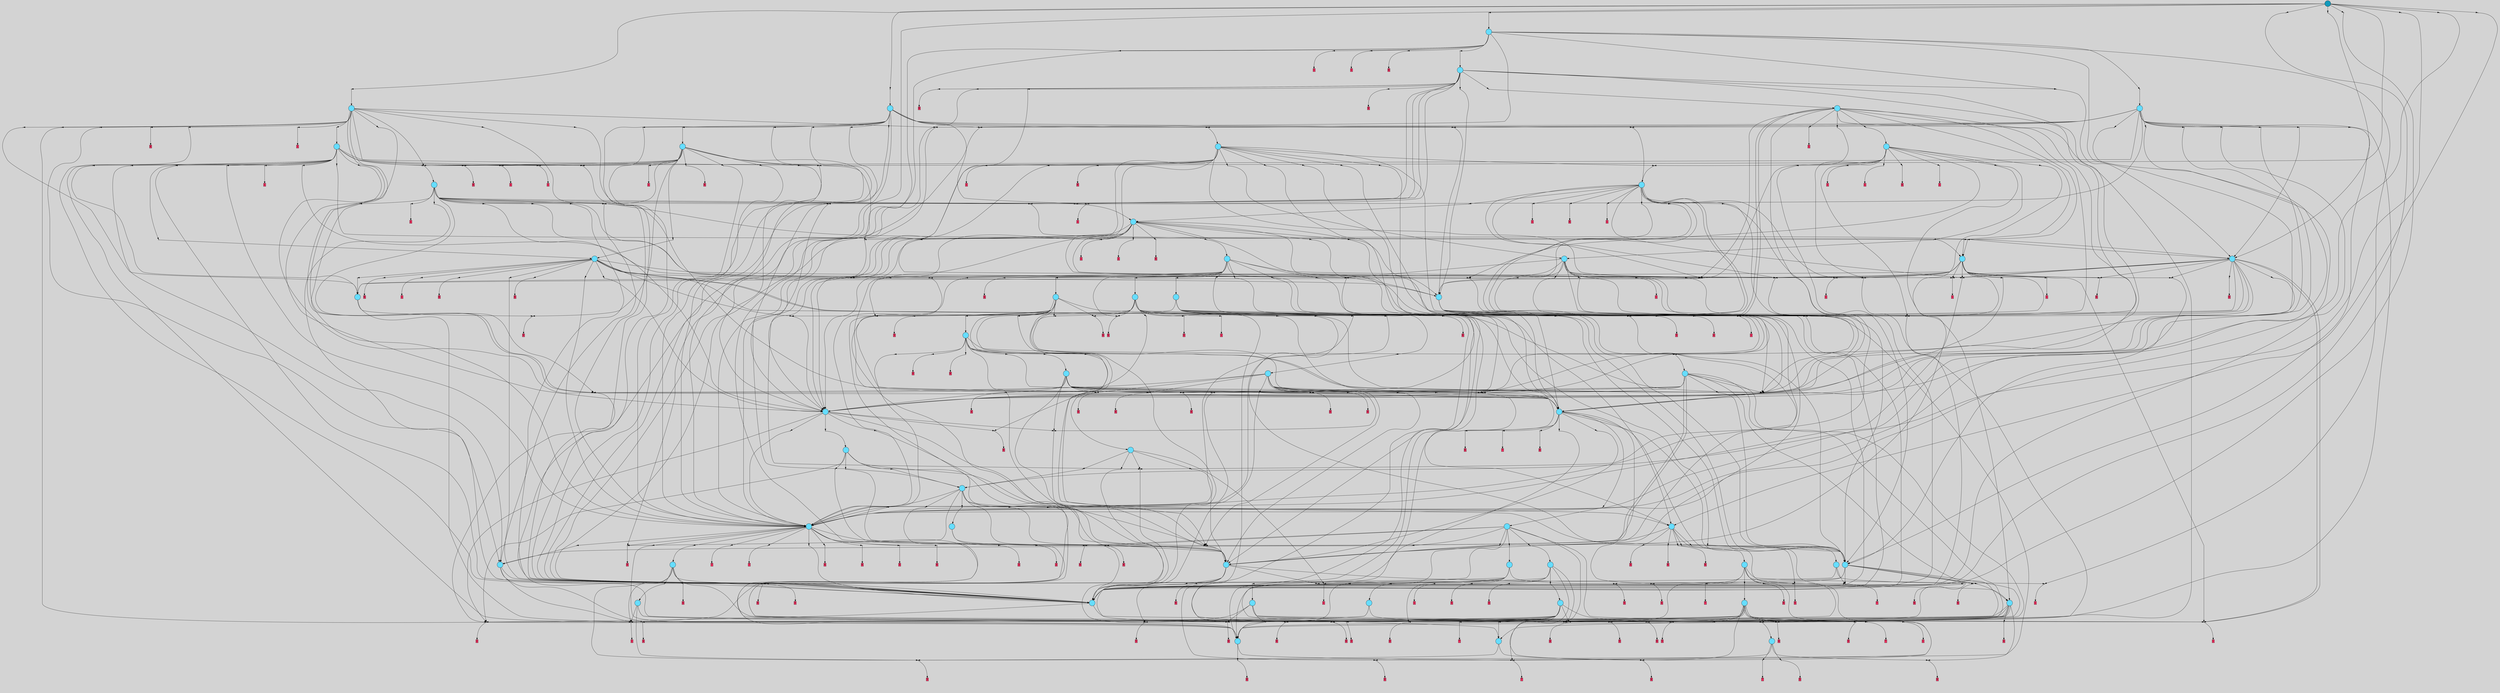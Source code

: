 // File exported with GEGELATI v1.3.1
// On the 2024-04-12 04:14:30
// With the File::TPGGraphDotExporter
digraph{
	graph[pad = "0.212, 0.055" bgcolor = lightgray]
	node[shape=circle style = filled label = ""]
		T0 [fillcolor="#66ddff"]
		T1 [fillcolor="#66ddff"]
		T2 [fillcolor="#66ddff"]
		T3 [fillcolor="#66ddff"]
		T5 [fillcolor="#66ddff"]
		T6 [fillcolor="#66ddff"]
		T7 [fillcolor="#66ddff"]
		T13 [fillcolor="#66ddff"]
		T28 [fillcolor="#66ddff"]
		T49 [fillcolor="#66ddff"]
		T50 [fillcolor="#66ddff"]
		T81 [fillcolor="#66ddff"]
		T90 [fillcolor="#66ddff"]
		T138 [fillcolor="#66ddff"]
		T153 [fillcolor="#66ddff"]
		T161 [fillcolor="#66ddff"]
		T206 [fillcolor="#66ddff"]
		T258 [fillcolor="#66ddff"]
		T263 [fillcolor="#66ddff"]
		T271 [fillcolor="#66ddff"]
		T275 [fillcolor="#66ddff"]
		T308 [fillcolor="#66ddff"]
		T322 [fillcolor="#66ddff"]
		T365 [fillcolor="#66ddff"]
		T414 [fillcolor="#66ddff"]
		T491 [fillcolor="#66ddff"]
		T550 [fillcolor="#66ddff"]
		T562 [fillcolor="#66ddff"]
		T577 [fillcolor="#66ddff"]
		T595 [fillcolor="#66ddff"]
		T613 [fillcolor="#66ddff"]
		T626 [fillcolor="#66ddff"]
		T665 [fillcolor="#66ddff"]
		T708 [fillcolor="#66ddff"]
		T716 [fillcolor="#66ddff"]
		T742 [fillcolor="#66ddff"]
		T750 [fillcolor="#66ddff"]
		T812 [fillcolor="#66ddff"]
		T885 [fillcolor="#66ddff"]
		T889 [fillcolor="#66ddff"]
		T919 [fillcolor="#66ddff"]
		T929 [fillcolor="#66ddff"]
		T934 [fillcolor="#66ddff"]
		T1014 [fillcolor="#66ddff"]
		T1018 [fillcolor="#66ddff"]
		T1209 [fillcolor="#66ddff"]
		T1247 [fillcolor="#66ddff"]
		T1312 [fillcolor="#66ddff"]
		T1367 [fillcolor="#66ddff"]
		T1437 [fillcolor="#66ddff"]
		T1552 [fillcolor="#66ddff"]
		T1581 [fillcolor="#66ddff"]
		T1599 [fillcolor="#66ddff"]
		T1651 [fillcolor="#66ddff"]
		T1834 [fillcolor="#1199bb"]
		P69920 [fillcolor="#cccccc" shape=point] //
		I69920 [shape=box style=invis label="6|0&3|7#2|4#4|2#4|3&#92;n0|7&2|3#3|3#4|0#0|3&#92;n6|7&0|2#1|7#0|7#2|3&#92;n0|0&3|7#1|3#4|3#0|1&#92;n6|2&0|4#4|2#2|5#1|5&#92;n3|7&4|5#3|7#3|2#2|6&#92;n1|1&1|2#4|3#4|6#2|1&#92;n0|1&0|6#4|6#3|1#4|4&#92;n"]
		P69920 -> I69920[style=invis]
		A24254 [fillcolor="#ff3366" shape=box margin=0.03 width=0 height=0 label="0"]
		T0 -> P69920 -> A24254
		P69921 [fillcolor="#cccccc" shape=point] //
		I69921 [shape=box style=invis label="4|4&2|5#0|4#3|2#0|7&#92;n0|1&1|1#2|2#1|5#2|0&#92;n3|5&1|7#0|1#0|4#0|6&#92;n2|3&3|2#3|7#1|0#4|7&#92;n"]
		P69921 -> I69921[style=invis]
		A24255 [fillcolor="#ff3366" shape=box margin=0.03 width=0 height=0 label="1"]
		T0 -> P69921 -> A24255
		P69922 [fillcolor="#cccccc" shape=point] //
		I69922 [shape=box style=invis label="1|5&3|7#1|5#4|3#0|5&#92;n"]
		P69922 -> I69922[style=invis]
		A24256 [fillcolor="#ff3366" shape=box margin=0.03 width=0 height=0 label="1"]
		T1 -> P69922 -> A24256
		P69923 [fillcolor="#cccccc" shape=point] //
		I69923 [shape=box style=invis label="1|1&1|5#3|1#3|2#2|3&#92;n"]
		P69923 -> I69923[style=invis]
		A24257 [fillcolor="#ff3366" shape=box margin=0.03 width=0 height=0 label="2"]
		T1 -> P69923 -> A24257
		P69924 [fillcolor="#cccccc" shape=point] //
		I69924 [shape=box style=invis label="6|0&2|5#3|5#0|3#3|3&#92;n6|2&3|2#1|3#4|3#2|2&#92;n1|7&3|3#3|7#4|1#2|5&#92;n4|3&0|1#0|7#4|0#4|3&#92;n6|5&2|3#2|1#2|0#2|7&#92;n"]
		P69924 -> I69924[style=invis]
		A24258 [fillcolor="#ff3366" shape=box margin=0.03 width=0 height=0 label="2"]
		T2 -> P69924 -> A24258
		P69925 [fillcolor="#cccccc" shape=point] //
		I69925 [shape=box style=invis label="1|7&1|0#3|7#1|1#1|6&#92;n6|5&3|0#4|3#1|6#3|5&#92;n7|6&3|4#0|0#1|3#0|7&#92;n"]
		P69925 -> I69925[style=invis]
		A24259 [fillcolor="#ff3366" shape=box margin=0.03 width=0 height=0 label="3"]
		T2 -> P69925 -> A24259
		P69926 [fillcolor="#cccccc" shape=point] //
		I69926 [shape=box style=invis label="6|1&0|4#2|1#3|5#2|1&#92;n6|0&2|0#3|1#2|7#1|2&#92;n7|7&2|4#0|6#0|7#2|4&#92;n2|6&2|2#1|3#1|3#2|3&#92;n7|3&4|6#2|3#1|4#3|4&#92;n2|3&2|4#1|1#0|4#0|4&#92;n0|6&2|3#2|6#2|2#4|5&#92;n6|4&3|3#2|5#4|4#1|6&#92;n5|5&1|3#1|3#2|5#4|7&#92;n"]
		P69926 -> I69926[style=invis]
		A24260 [fillcolor="#ff3366" shape=box margin=0.03 width=0 height=0 label="3"]
		T3 -> P69926 -> A24260
		P69927 [fillcolor="#cccccc" shape=point] //
		I69927 [shape=box style=invis label="2|3&1|1#3|5#3|0#3|0&#92;n1|7&0|0#0|4#3|4#2|4&#92;n7|3&3|0#3|3#2|4#2|2&#92;n4|0&1|4#0|1#2|2#4|3&#92;n3|2&1|6#0|1#3|2#1|4&#92;n0|2&1|5#2|2#2|3#0|1&#92;n4|6&2|3#3|5#1|0#3|1&#92;n3|1&3|0#2|6#1|3#3|0&#92;n"]
		P69927 -> I69927[style=invis]
		A24261 [fillcolor="#ff3366" shape=box margin=0.03 width=0 height=0 label="4"]
		T3 -> P69927 -> A24261
		P69928 [fillcolor="#cccccc" shape=point] //
		I69928 [shape=box style=invis label="6|2&0|5#0|3#2|7#3|3&#92;n4|4&3|2#2|6#4|1#3|6&#92;n"]
		P69928 -> I69928[style=invis]
		A24262 [fillcolor="#ff3366" shape=box margin=0.03 width=0 height=0 label="5"]
		T5 -> P69928 -> A24262
		P69929 [fillcolor="#cccccc" shape=point] //
		I69929 [shape=box style=invis label="5|6&2|1#2|5#2|2#4|1&#92;n7|1&2|4#0|1#2|7#1|4&#92;n3|5&1|6#4|2#4|4#2|1&#92;n3|2&0|6#1|5#4|3#0|7&#92;n0|2&0|2#3|2#4|1#3|1&#92;n6|4&0|6#0|0#2|3#2|3&#92;n7|2&1|5#4|0#3|1#2|5&#92;n3|5&2|5#2|2#1|1#4|6&#92;n7|2&4|2#2|5#4|7#4|6&#92;n0|1&3|3#4|2#2|6#4|6&#92;n"]
		P69929 -> I69929[style=invis]
		A24263 [fillcolor="#ff3366" shape=box margin=0.03 width=0 height=0 label="6"]
		T5 -> P69929 -> A24263
		P69930 [fillcolor="#cccccc" shape=point] //
		I69930 [shape=box style=invis label="4|5&4|5#4|2#4|6#0|6&#92;n7|0&1|6#0|4#2|5#2|7&#92;n2|3&0|3#1|1#1|6#4|6&#92;n2|3&1|4#3|7#2|7#1|0&#92;n7|2&0|6#4|6#3|7#4|4&#92;n4|7&0|2#1|3#2|5#4|7&#92;n5|0&0|0#3|1#0|3#4|4&#92;n3|7&1|5#4|0#2|6#3|1&#92;n7|3&1|7#2|5#0|6#3|3&#92;n"]
		P69930 -> I69930[style=invis]
		A24264 [fillcolor="#ff3366" shape=box margin=0.03 width=0 height=0 label="6"]
		T6 -> P69930 -> A24264
		P69931 [fillcolor="#cccccc" shape=point] //
		I69931 [shape=box style=invis label="2|7&1|4#2|2#2|0#4|2&#92;n1|3&3|2#4|6#0|7#2|2&#92;n0|7&1|5#0|0#0|0#4|5&#92;n1|2&4|7#3|0#0|1#2|7&#92;n2|6&1|0#3|2#1|0#4|3&#92;n3|1&0|2#4|6#3|2#2|5&#92;n7|4&2|1#4|4#1|7#0|5&#92;n2|5&3|4#1|7#0|7#4|0&#92;n"]
		P69931 -> I69931[style=invis]
		A24265 [fillcolor="#ff3366" shape=box margin=0.03 width=0 height=0 label="7"]
		T6 -> P69931 -> A24265
		P69932 [fillcolor="#cccccc" shape=point] //
		I69932 [shape=box style=invis label="0|6&0|5#3|0#2|7#4|0&#92;n6|4&0|4#3|3#4|0#1|4&#92;n7|1&1|5#0|4#1|2#0|5&#92;n3|5&4|7#4|6#3|3#1|4&#92;n1|7&4|5#2|2#2|5#3|6&#92;n"]
		P69932 -> I69932[style=invis]
		A24266 [fillcolor="#ff3366" shape=box margin=0.03 width=0 height=0 label="7"]
		T7 -> P69932 -> A24266
		P69933 [fillcolor="#cccccc" shape=point] //
		I69933 [shape=box style=invis label="7|2&1|6#3|3#1|6#3|4&#92;n2|6&2|2#2|1#4|0#3|5&#92;n4|3&2|2#1|0#0|0#2|3&#92;n5|3&2|5#0|1#4|6#3|7&#92;n0|0&4|3#1|4#0|2#3|4&#92;n"]
		P69933 -> I69933[style=invis]
		A24267 [fillcolor="#ff3366" shape=box margin=0.03 width=0 height=0 label="8"]
		T7 -> P69933 -> A24267
		T3 -> P69921
		T6 -> P69926
		T13 -> P69928
		P69934 [fillcolor="#cccccc" shape=point] //
		I69934 [shape=box style=invis label="5|6&2|1#2|5#2|2#4|1&#92;n7|1&2|4#0|1#2|7#1|4&#92;n3|5&1|6#4|2#4|4#2|1&#92;n3|2&0|6#1|5#4|3#0|7&#92;n0|0&0|2#3|2#4|1#3|1&#92;n7|2&4|2#2|5#4|7#4|6&#92;n3|5&2|5#2|2#1|1#4|6&#92;n6|4&0|6#0|0#2|3#2|3&#92;n0|1&3|3#4|2#2|6#4|6&#92;n"]
		P69934 -> I69934[style=invis]
		A24268 [fillcolor="#ff3366" shape=box margin=0.03 width=0 height=0 label="6"]
		T13 -> P69934 -> A24268
		T13 -> P69921
		P69935 [fillcolor="#cccccc" shape=point] //
		I69935 [shape=box style=invis label="5|6&3|4#3|7#1|4#3|6&#92;n3|2&3|5#2|4#0|2#4|6&#92;n1|6&0|2#3|3#3|1#0|6&#92;n3|2&0|4#1|4#4|7#2|7&#92;n4|3&0|0#2|0#2|3#0|4&#92;n4|5&1|0#2|7#0|2#1|6&#92;n4|2&2|2#3|5#2|1#0|0&#92;n1|6&4|3#0|4#4|7#3|1&#92;n4|1&3|0#3|3#3|4#3|4&#92;n6|4&4|2#0|5#3|7#1|2&#92;n"]
		P69935 -> I69935[style=invis]
		A24269 [fillcolor="#ff3366" shape=box margin=0.03 width=0 height=0 label="5"]
		T13 -> P69935 -> A24269
		P69936 [fillcolor="#cccccc" shape=point] //
		I69936 [shape=box style=invis label="5|2&2|5#0|6#2|4#4|5&#92;n0|7&2|3#3|3#4|0#0|3&#92;n6|7&0|2#1|7#0|7#2|3&#92;n0|0&3|7#1|3#4|3#0|1&#92;n6|2&0|4#4|2#2|5#1|5&#92;n1|1&1|2#4|3#4|6#2|1&#92;n2|1&0|6#4|6#3|1#4|4&#92;n6|0&3|7#2|4#4|2#4|3&#92;n"]
		P69936 -> I69936[style=invis]
		T28 -> P69936 -> T7
		T28 -> P69921
		T28 -> P69927
		P69937 [fillcolor="#cccccc" shape=point] //
		I69937 [shape=box style=invis label="6|0&0|0#0|0#2|5#4|7&#92;n6|3&3|3#1|2#2|0#0|1&#92;n3|6&3|7#1|4#2|6#0|5&#92;n1|5&4|3#1|2#0|2#2|6&#92;n"]
		P69937 -> I69937[style=invis]
		A24270 [fillcolor="#ff3366" shape=box margin=0.03 width=0 height=0 label="5"]
		T49 -> P69937 -> A24270
		T49 -> P69934
		T49 -> P69921
		P69938 [fillcolor="#cccccc" shape=point] //
		I69938 [shape=box style=invis label="2|7&1|4#2|2#2|0#4|2&#92;n2|5&3|4#1|7#0|7#4|0&#92;n0|7&1|5#0|0#0|0#4|5&#92;n1|2&4|7#3|0#0|1#2|0&#92;n2|6&1|0#3|2#1|0#4|3&#92;n3|1&0|2#4|6#3|2#2|5&#92;n7|4&2|1#4|4#1|7#0|5&#92;n1|3&3|2#4|6#0|7#2|2&#92;n"]
		P69938 -> I69938[style=invis]
		A24271 [fillcolor="#ff3366" shape=box margin=0.03 width=0 height=0 label="7"]
		T49 -> P69938 -> A24271
		P69939 [fillcolor="#cccccc" shape=point] //
		I69939 [shape=box style=invis label="1|7&2|5#4|5#3|6#0|4&#92;n"]
		P69939 -> I69939[style=invis]
		A24272 [fillcolor="#ff3366" shape=box margin=0.03 width=0 height=0 label="4"]
		T49 -> P69939 -> A24272
		P69940 [fillcolor="#cccccc" shape=point] //
		I69940 [shape=box style=invis label="1|7&4|5#2|2#2|5#3|6&#92;n6|4&0|4#3|3#4|0#1|4&#92;n7|1&1|5#0|4#1|2#0|5&#92;n0|6&0|5#3|0#2|7#4|0&#92;n3|0&3|3#4|6#4|5#4|3&#92;n"]
		P69940 -> I69940[style=invis]
		T49 -> P69940 -> T5
		T49 -> P69929
		P69941 [fillcolor="#cccccc" shape=point] //
		I69941 [shape=box style=invis label="6|0&3|2#1|0#0|0#0|7&#92;n1|4&0|4#3|0#1|1#1|3&#92;n5|4&3|6#1|4#0|5#0|4&#92;n"]
		P69941 -> I69941[style=invis]
		A24273 [fillcolor="#ff3366" shape=box margin=0.03 width=0 height=0 label="5"]
		T49 -> P69941 -> A24273
		T49 -> P69934
		P69942 [fillcolor="#cccccc" shape=point] //
		I69942 [shape=box style=invis label="3|0&3|4#0|0#3|4#2|4&#92;n0|7&4|3#2|2#4|4#3|4&#92;n4|6&3|5#0|5#0|5#1|2&#92;n1|4&1|3#0|4#1|2#0|5&#92;n"]
		P69942 -> I69942[style=invis]
		A24274 [fillcolor="#ff3366" shape=box margin=0.03 width=0 height=0 label="1"]
		T49 -> P69942 -> A24274
		T49 -> P69939
		P69943 [fillcolor="#cccccc" shape=point] //
		I69943 [shape=box style=invis label="1|3&3|2#4|6#0|7#2|3&#92;n7|7&1|2#0|2#0|5#2|4&#92;n0|7&1|5#0|0#2|0#1|5&#92;n2|7&1|4#2|2#2|0#4|2&#92;n7|4&2|1#4|4#1|7#4|7&#92;n1|2&4|7#3|0#0|1#2|7&#92;n1|0&3|0#1|1#4|4#2|4&#92;n2|6&1|0#3|2#1|0#2|3&#92;n7|1&2|6#2|4#0|4#4|7&#92;n"]
		P69943 -> I69943[style=invis]
		A24275 [fillcolor="#ff3366" shape=box margin=0.03 width=0 height=0 label="7"]
		T50 -> P69943 -> A24275
		P69944 [fillcolor="#cccccc" shape=point] //
		I69944 [shape=box style=invis label="6|2&2|2#3|4#2|1#0|3&#92;n2|3&4|7#0|2#3|2#2|1&#92;n5|6&4|4#3|7#1|4#3|6&#92;n2|0&3|2#4|5#2|4#3|2&#92;n4|5&3|0#3|3#3|4#3|4&#92;n3|2&2|4#1|4#4|7#0|7&#92;n2|2&1|7#2|7#4|5#3|4&#92;n7|3&2|6#1|3#4|2#0|6&#92;n0|3&2|2#2|3#4|5#0|6&#92;n"]
		P69944 -> I69944[style=invis]
		A24276 [fillcolor="#ff3366" shape=box margin=0.03 width=0 height=0 label="5"]
		T50 -> P69944 -> A24276
		P69945 [fillcolor="#cccccc" shape=point] //
		I69945 [shape=box style=invis label="5|6&2|1#2|5#2|2#4|1&#92;n7|1&2|4#0|1#2|7#1|4&#92;n3|5&1|6#4|2#4|4#2|1&#92;n3|2&0|6#1|5#4|3#0|7&#92;n6|4&0|6#0|0#2|3#2|3&#92;n0|2&0|2#3|2#4|1#3|1&#92;n7|2&1|5#4|0#3|1#2|5&#92;n3|5&2|5#2|2#1|1#4|6&#92;n7|2&4|2#2|5#3|7#4|6&#92;n0|1&3|3#4|2#2|6#4|6&#92;n"]
		P69945 -> I69945[style=invis]
		A24277 [fillcolor="#ff3366" shape=box margin=0.03 width=0 height=0 label="6"]
		T50 -> P69945 -> A24277
		P69946 [fillcolor="#cccccc" shape=point] //
		I69946 [shape=box style=invis label="3|7&0|5#1|1#4|7#2|1&#92;n6|3&0|1#1|7#4|3#2|7&#92;n1|3&3|1#4|6#0|5#3|7&#92;n3|4&4|2#3|5#1|5#0|4&#92;n0|4&1|0#4|0#4|3#3|6&#92;n1|1&0|2#2|1#3|0#3|0&#92;n"]
		P69946 -> I69946[style=invis]
		A24278 [fillcolor="#ff3366" shape=box margin=0.03 width=0 height=0 label="0"]
		T50 -> P69946 -> A24278
		P69947 [fillcolor="#cccccc" shape=point] //
		I69947 [shape=box style=invis label="7|2&2|6#1|1#0|2#3|7&#92;n3|4&2|4#0|3#0|0#4|4&#92;n3|0&3|4#3|2#4|6#4|2&#92;n4|3&3|5#4|7#3|7#0|3&#92;n4|7&4|1#2|2#1|6#4|4&#92;n3|7&1|4#4|6#1|5#3|6&#92;n2|6&3|0#4|0#3|2#1|0&#92;n2|7&4|1#4|0#3|3#2|7&#92;n"]
		P69947 -> I69947[style=invis]
		A24279 [fillcolor="#ff3366" shape=box margin=0.03 width=0 height=0 label="4"]
		T81 -> P69947 -> A24279
		T81 -> P69928
		P69948 [fillcolor="#cccccc" shape=point] //
		I69948 [shape=box style=invis label="4|1&3|0#3|3#3|4#3|4&#92;n4|7&0|1#2|0#2|3#0|4&#92;n0|3&2|5#0|0#0|6#1|5&#92;n1|6&0|2#3|3#3|1#0|6&#92;n7|0&4|0#1|5#1|7#0|7&#92;n4|5&3|1#2|1#0|2#1|6&#92;n3|2&0|4#1|4#4|2#2|7&#92;n1|6&4|3#0|4#4|7#3|1&#92;n"]
		P69948 -> I69948[style=invis]
		T81 -> P69948 -> T13
		T81 -> P69936
		T81 -> P69921
		P69949 [fillcolor="#cccccc" shape=point] //
		I69949 [shape=box style=invis label="5|6&2|1#2|5#2|2#4|1&#92;n7|1&2|4#0|1#2|7#1|4&#92;n3|5&1|6#4|2#4|4#2|1&#92;n3|2&0|6#1|5#4|3#0|7&#92;n0|0&0|2#3|2#4|1#3|1&#92;n7|2&4|2#2|5#4|7#4|6&#92;n6|4&0|6#0|0#2|3#2|3&#92;n3|5&2|5#2|4#1|1#4|6&#92;n0|1&3|3#4|2#2|6#4|6&#92;n"]
		P69949 -> I69949[style=invis]
		A24280 [fillcolor="#ff3366" shape=box margin=0.03 width=0 height=0 label="6"]
		T81 -> P69949 -> A24280
		P69950 [fillcolor="#cccccc" shape=point] //
		I69950 [shape=box style=invis label="5|0&4|0#0|0#3|6#3|6&#92;n"]
		P69950 -> I69950[style=invis]
		A24281 [fillcolor="#ff3366" shape=box margin=0.03 width=0 height=0 label="5"]
		T90 -> P69950 -> A24281
		P69951 [fillcolor="#cccccc" shape=point] //
		I69951 [shape=box style=invis label="3|7&0|5#1|1#4|7#2|1&#92;n6|3&0|1#1|7#4|3#3|7&#92;n1|3&3|1#4|6#0|5#3|7&#92;n1|1&0|2#2|1#3|0#3|0&#92;n0|4&1|0#4|0#4|3#3|6&#92;n"]
		P69951 -> I69951[style=invis]
		A24282 [fillcolor="#ff3366" shape=box margin=0.03 width=0 height=0 label="0"]
		T90 -> P69951 -> A24282
		P69952 [fillcolor="#cccccc" shape=point] //
		I69952 [shape=box style=invis label="3|0&3|3#4|6#4|2#4|3&#92;n6|7&0|4#3|3#4|0#1|4&#92;n3|5&4|7#4|6#3|3#1|4&#92;n1|7&4|5#2|2#2|5#3|6&#92;n0|6&0|5#3|0#2|7#4|0&#92;n7|3&4|4#1|0#4|2#2|0&#92;n"]
		P69952 -> I69952[style=invis]
		T90 -> P69952 -> T5
		T90 -> P69935
		P69953 [fillcolor="#cccccc" shape=point] //
		I69953 [shape=box style=invis label="3|2&0|6#1|5#4|3#0|7&#92;n7|1&2|4#0|1#2|7#1|4&#92;n3|5&1|6#4|2#4|4#2|1&#92;n5|6&2|1#2|5#2|2#4|1&#92;n0|0&0|2#3|2#4|1#3|1&#92;n7|2&4|2#2|5#4|7#4|6&#92;n3|5&2|5#2|2#1|1#4|6&#92;n5|4&0|6#0|0#2|3#2|3&#92;n0|1&3|3#4|2#2|6#4|6&#92;n"]
		P69953 -> I69953[style=invis]
		A24283 [fillcolor="#ff3366" shape=box margin=0.03 width=0 height=0 label="6"]
		T90 -> P69953 -> A24283
		P69954 [fillcolor="#cccccc" shape=point] //
		I69954 [shape=box style=invis label="0|0&3|2#3|7#1|7#4|0&#92;n5|4&2|0#3|0#3|2#0|4&#92;n"]
		P69954 -> I69954[style=invis]
		A24284 [fillcolor="#ff3366" shape=box margin=0.03 width=0 height=0 label="4"]
		T90 -> P69954 -> A24284
		T90 -> P69929
		T90 -> P69941
		P69955 [fillcolor="#cccccc" shape=point] //
		I69955 [shape=box style=invis label="6|4&0|4#3|3#4|0#1|4&#92;n0|6&0|5#3|0#2|7#4|6&#92;n7|1&1|5#0|4#1|2#0|5&#92;n3|5&4|7#4|6#3|3#1|4&#92;n1|7&4|5#2|2#2|5#3|6&#92;n"]
		P69955 -> I69955[style=invis]
		A24285 [fillcolor="#ff3366" shape=box margin=0.03 width=0 height=0 label="7"]
		T90 -> P69955 -> A24285
		P69956 [fillcolor="#cccccc" shape=point] //
		I69956 [shape=box style=invis label="5|2&2|5#0|6#2|4#4|5&#92;n0|7&2|3#3|3#4|0#0|3&#92;n6|7&0|2#1|7#0|7#0|3&#92;n1|1&1|2#4|3#4|6#2|1&#92;n6|2&0|4#4|2#2|5#1|5&#92;n0|0&3|7#1|3#4|3#0|1&#92;n2|1&0|6#4|6#3|1#4|4&#92;n6|0&3|7#2|4#4|2#4|3&#92;n"]
		P69956 -> I69956[style=invis]
		T138 -> P69956 -> T7
		P69957 [fillcolor="#cccccc" shape=point] //
		I69957 [shape=box style=invis label="1|3&4|7#0|2#3|2#2|1&#92;n6|2&2|2#3|4#2|1#0|3&#92;n4|5&3|0#3|3#3|4#3|4&#92;n2|0&3|2#4|5#2|4#3|2&#92;n5|6&3|4#3|7#1|4#3|6&#92;n3|2&2|4#1|4#4|7#0|7&#92;n2|2&1|7#2|7#4|5#3|4&#92;n7|3&2|6#1|3#4|2#0|6&#92;n0|3&2|2#2|3#4|5#0|6&#92;n1|2&2|6#3|5#2|5#4|2&#92;n"]
		P69957 -> I69957[style=invis]
		A24286 [fillcolor="#ff3366" shape=box margin=0.03 width=0 height=0 label="5"]
		T138 -> P69957 -> A24286
		P69958 [fillcolor="#cccccc" shape=point] //
		I69958 [shape=box style=invis label="4|4&0|4#4|6#2|4#1|5&#92;n5|0&1|4#1|4#4|2#1|6&#92;n7|4&2|2#2|0#2|5#4|5&#92;n1|7&0|6#1|5#0|5#0|1&#92;n3|4&1|0#2|1#4|7#2|7&#92;n4|3&4|5#0|6#1|4#2|2&#92;n2|0&4|5#2|1#2|4#2|6&#92;n2|0&4|6#0|3#1|1#0|0&#92;n3|0&0|7#2|2#2|4#4|5&#92;n2|4&2|3#1|3#0|4#4|2&#92;n"]
		P69958 -> I69958[style=invis]
		T138 -> P69958 -> T50
		T138 -> P69934
		T138 -> P69935
		P69959 [fillcolor="#cccccc" shape=point] //
		I69959 [shape=box style=invis label="7|2&2|2#2|5#4|7#4|6&#92;n5|6&2|1#2|5#2|2#4|1&#92;n7|1&2|4#0|1#2|7#1|4&#92;n3|2&0|6#1|5#4|3#0|7&#92;n0|0&0|4#3|2#4|1#3|1&#92;n2|6&3|2#3|5#3|7#4|3&#92;n3|5&1|6#4|2#4|4#2|1&#92;n6|4&0|6#0|0#2|3#2|3&#92;n0|1&3|3#4|2#2|6#4|6&#92;n"]
		P69959 -> I69959[style=invis]
		A24287 [fillcolor="#ff3366" shape=box margin=0.03 width=0 height=0 label="6"]
		T138 -> P69959 -> A24287
		T138 -> P69939
		T153 -> P69954
		T153 -> P69929
		P69960 [fillcolor="#cccccc" shape=point] //
		I69960 [shape=box style=invis label="2|7&1|4#2|2#2|0#4|2&#92;n0|7&1|5#0|0#0|0#4|5&#92;n1|2&4|7#3|0#0|1#2|7&#92;n2|5&3|4#1|7#0|7#4|3&#92;n3|1&0|2#4|6#3|2#2|5&#92;n5|2&1|7#4|7#2|7#4|7&#92;n7|4&2|1#4|4#1|7#0|5&#92;n2|6&1|0#3|2#1|0#4|3&#92;n"]
		P69960 -> I69960[style=invis]
		A24288 [fillcolor="#ff3366" shape=box margin=0.03 width=0 height=0 label="7"]
		T153 -> P69960 -> A24288
		P69961 [fillcolor="#cccccc" shape=point] //
		I69961 [shape=box style=invis label="5|6&2|1#2|5#2|2#4|1&#92;n7|1&2|4#0|1#2|7#1|4&#92;n3|5&1|6#4|2#4|4#2|1&#92;n0|2&0|2#3|2#4|1#3|1&#92;n3|2&0|6#1|5#4|3#0|7&#92;n6|0&0|6#0|0#2|3#2|3&#92;n7|2&1|5#4|0#3|1#2|5&#92;n3|5&2|5#2|2#1|1#4|6&#92;n7|2&4|2#2|5#4|7#4|6&#92;n0|1&3|3#4|2#2|6#4|6&#92;n"]
		P69961 -> I69961[style=invis]
		A24289 [fillcolor="#ff3366" shape=box margin=0.03 width=0 height=0 label="6"]
		T153 -> P69961 -> A24289
		P69962 [fillcolor="#cccccc" shape=point] //
		I69962 [shape=box style=invis label="1|5&3|3#4|1#2|2#1|1&#92;n1|5&3|7#1|5#3|3#0|5&#92;n"]
		P69962 -> I69962[style=invis]
		A24290 [fillcolor="#ff3366" shape=box margin=0.03 width=0 height=0 label="1"]
		T153 -> P69962 -> A24290
		P69963 [fillcolor="#cccccc" shape=point] //
		I69963 [shape=box style=invis label="3|2&2|4#1|4#4|7#0|7&#92;n2|3&4|7#0|2#3|2#2|1&#92;n3|6&4|6#2|6#0|7#3|5&#92;n5|6&4|4#3|7#4|4#3|6&#92;n2|0&3|2#1|5#2|4#3|2&#92;n4|5&3|0#3|3#3|4#3|4&#92;n6|2&2|2#3|4#2|1#0|3&#92;n0|3&2|2#2|3#4|5#0|4&#92;n7|3&2|6#1|3#4|2#0|6&#92;n3|3&0|4#4|4#2|5#2|7&#92;n"]
		P69963 -> I69963[style=invis]
		A24291 [fillcolor="#ff3366" shape=box margin=0.03 width=0 height=0 label="5"]
		T153 -> P69963 -> A24291
		P69964 [fillcolor="#cccccc" shape=point] //
		I69964 [shape=box style=invis label="4|0&3|5#3|3#2|2#3|2&#92;n1|6&4|3#3|4#4|7#3|1&#92;n6|4&4|2#0|5#3|7#2|7&#92;n5|6&3|4#3|2#1|4#3|6&#92;n4|2&2|4#3|5#2|1#0|0&#92;n3|2&0|4#1|4#4|7#2|7&#92;n3|2&3|5#2|4#0|2#2|6&#92;n"]
		P69964 -> I69964[style=invis]
		T153 -> P69964 -> T49
		P69965 [fillcolor="#cccccc" shape=point] //
		I69965 [shape=box style=invis label="1|0&2|0#3|0#3|0#1|3&#92;n2|6&4|7#1|2#1|6#4|4&#92;n"]
		P69965 -> I69965[style=invis]
		A24292 [fillcolor="#ff3366" shape=box margin=0.03 width=0 height=0 label="1"]
		T161 -> P69965 -> A24292
		P69966 [fillcolor="#cccccc" shape=point] //
		I69966 [shape=box style=invis label="3|0&3|4#0|0#2|4#2|4&#92;n0|7&4|3#2|2#4|4#3|4&#92;n1|4&1|3#0|4#1|2#0|5&#92;n7|0&1|6#4|3#2|1#2|7&#92;n"]
		P69966 -> I69966[style=invis]
		T161 -> P69966 -> T90
		T161 -> P69932
		P69967 [fillcolor="#cccccc" shape=point] //
		I69967 [shape=box style=invis label="5|6&3|4#3|7#1|4#3|6&#92;n1|6&0|2#3|3#3|1#0|0&#92;n3|1&2|4#3|5#3|4#1|4&#92;n0|1&4|0#3|0#3|3#2|3&#92;n4|1&1|0#2|7#0|2#1|6&#92;n7|0&0|5#1|5#2|3#2|2&#92;n3|2&0|4#1|4#2|7#2|7&#92;n2|4&4|2#1|5#3|7#1|2&#92;n4|2&2|2#3|5#3|1#2|0&#92;n"]
		P69967 -> I69967[style=invis]
		A24293 [fillcolor="#ff3366" shape=box margin=0.03 width=0 height=0 label="5"]
		T161 -> P69967 -> A24293
		P69968 [fillcolor="#cccccc" shape=point] //
		I69968 [shape=box style=invis label="1|7&0|1#0|0#1|2#3|2&#92;n6|2&0|5#0|3#1|7#3|3&#92;n"]
		P69968 -> I69968[style=invis]
		A24294 [fillcolor="#ff3366" shape=box margin=0.03 width=0 height=0 label="5"]
		T161 -> P69968 -> A24294
		T161 -> P69936
		T206 -> P69936
		T206 -> P69957
		T206 -> P69958
		P69969 [fillcolor="#cccccc" shape=point] //
		I69969 [shape=box style=invis label="7|1&2|4#0|1#2|7#1|4&#92;n5|6&2|1#2|5#2|2#4|1&#92;n3|5&1|6#4|2#4|4#2|1&#92;n3|2&0|6#1|5#4|3#0|7&#92;n0|0&0|2#3|2#4|1#3|1&#92;n7|2&4|2#2|5#4|7#4|6&#92;n3|5&2|5#2|2#1|1#4|6&#92;n6|4&0|6#0|0#2|3#2|3&#92;n0|1&3|3#4|2#2|6#0|6&#92;n"]
		P69969 -> I69969[style=invis]
		A24295 [fillcolor="#ff3366" shape=box margin=0.03 width=0 height=0 label="6"]
		T206 -> P69969 -> A24295
		T206 -> P69923
		T206 -> P69936
		P69970 [fillcolor="#cccccc" shape=point] //
		I69970 [shape=box style=invis label="0|6&2|6#2|5#1|3#1|5&#92;n2|6&1|6#0|3#4|7#3|3&#92;n1|0&2|6#1|3#1|1#0|3&#92;n"]
		P69970 -> I69970[style=invis]
		A24296 [fillcolor="#ff3366" shape=box margin=0.03 width=0 height=0 label="4"]
		T206 -> P69970 -> A24296
		T206 -> P69945
		P69971 [fillcolor="#cccccc" shape=point] //
		I69971 [shape=box style=invis label="5|0&4|0#0|1#3|6#3|1&#92;n"]
		P69971 -> I69971[style=invis]
		A24297 [fillcolor="#ff3366" shape=box margin=0.03 width=0 height=0 label="5"]
		T258 -> P69971 -> A24297
		P69972 [fillcolor="#cccccc" shape=point] //
		I69972 [shape=box style=invis label="5|0&2|1#2|5#2|2#4|1&#92;n7|1&2|4#0|1#2|7#1|4&#92;n3|5&1|6#4|2#4|4#2|1&#92;n6|4&0|6#0|0#2|3#2|3&#92;n0|0&0|2#3|2#4|1#3|1&#92;n3|5&2|5#2|2#1|1#4|6&#92;n3|2&0|6#1|5#4|3#0|7&#92;n0|1&3|3#4|2#2|6#4|6&#92;n6|4&2|1#4|0#0|6#0|6&#92;n"]
		P69972 -> I69972[style=invis]
		A24298 [fillcolor="#ff3366" shape=box margin=0.03 width=0 height=0 label="6"]
		T258 -> P69972 -> A24298
		P69973 [fillcolor="#cccccc" shape=point] //
		I69973 [shape=box style=invis label="6|4&0|6#0|0#2|3#2|0&#92;n7|1&4|4#3|1#2|7#0|4&#92;n3|3&1|6#0|5#3|2#0|0&#92;n5|7&4|5#3|1#2|5#3|0&#92;n6|1&2|7#4|0#0|5#1|7&#92;n7|2&4|2#2|5#4|7#4|6&#92;n0|0&0|6#3|5#3|0#1|2&#92;n3|2&0|6#1|4#4|3#0|7&#92;n"]
		P69973 -> I69973[style=invis]
		A24299 [fillcolor="#ff3366" shape=box margin=0.03 width=0 height=0 label="6"]
		T258 -> P69973 -> A24299
		P69974 [fillcolor="#cccccc" shape=point] //
		I69974 [shape=box style=invis label="6|1&4|2#1|2#3|6#2|5&#92;n5|0&2|7#2|7#4|6#2|2&#92;n"]
		P69974 -> I69974[style=invis]
		T258 -> P69974 -> T3
		P69975 [fillcolor="#cccccc" shape=point] //
		I69975 [shape=box style=invis label="5|6&2|1#2|5#2|2#4|1&#92;n3|5&1|6#0|2#4|4#2|1&#92;n3|2&0|6#1|5#4|3#0|7&#92;n3|5&2|5#2|2#1|1#4|6&#92;n1|5&0|1#0|7#4|4#4|3&#92;n7|2&4|2#2|5#4|7#4|6&#92;n0|0&0|2#3|2#4|1#3|1&#92;n6|4&0|6#0|0#2|3#2|3&#92;n0|1&3|3#4|2#2|6#4|6&#92;n"]
		P69975 -> I69975[style=invis]
		T258 -> P69975 -> T81
		T258 -> P69935
		P69976 [fillcolor="#cccccc" shape=point] //
		I69976 [shape=box style=invis label="2|0&1|3#3|7#1|7#2|4&#92;n3|7&0|5#1|1#4|7#2|1&#92;n"]
		P69976 -> I69976[style=invis]
		A24300 [fillcolor="#ff3366" shape=box margin=0.03 width=0 height=0 label="0"]
		T258 -> P69976 -> A24300
		P69977 [fillcolor="#cccccc" shape=point] //
		I69977 [shape=box style=invis label="7|1&1|5#0|4#2|2#0|5&#92;n6|4&0|4#3|3#4|0#1|4&#92;n4|0&3|4#4|5#1|0#2|5&#92;n1|7&4|5#2|2#2|5#3|6&#92;n"]
		P69977 -> I69977[style=invis]
		A24301 [fillcolor="#ff3366" shape=box margin=0.03 width=0 height=0 label="7"]
		T258 -> P69977 -> A24301
		P69978 [fillcolor="#cccccc" shape=point] //
		I69978 [shape=box style=invis label="2|6&2|0#0|7#0|4#0|6&#92;n3|3&1|5#0|1#2|5#3|6&#92;n1|4&4|1#0|5#1|7#1|3&#92;n2|4&0|2#3|4#0|5#4|7&#92;n1|6&2|3#3|2#0|4#1|7&#92;n4|0&4|4#1|2#0|6#4|1&#92;n1|2&1|4#2|0#1|2#3|2&#92;n0|4&1|4#1|3#2|2#4|5&#92;n4|4&4|3#2|6#0|3#3|5&#92;n3|4&0|4#1|0#0|5#4|1&#92;n"]
		P69978 -> I69978[style=invis]
		A24302 [fillcolor="#ff3366" shape=box margin=0.03 width=0 height=0 label="7"]
		T258 -> P69978 -> A24302
		P69979 [fillcolor="#cccccc" shape=point] //
		I69979 [shape=box style=invis label="3|2&0|4#1|4#4|7#2|7&#92;n5|2&3|4#0|7#1|4#3|6&#92;n5|0&1|7#0|2#4|5#1|3&#92;n6|4&4|2#0|5#3|7#1|2&#92;n5|2&2|7#1|6#1|1#0|0&#92;n0|5&1|4#0|3#4|7#2|5&#92;n4|3&3|0#2|0#2|3#0|4&#92;n4|5&1|0#2|7#0|2#3|6&#92;n3|2&3|5#2|4#0|2#3|6&#92;n1|6&0|2#3|3#3|1#0|6&#92;n"]
		P69979 -> I69979[style=invis]
		T258 -> P69979 -> T1
		P69980 [fillcolor="#cccccc" shape=point] //
		I69980 [shape=box style=invis label="5|4&2|0#3|0#3|2#0|4&#92;n0|0&3|2#3|7#1|7#4|4&#92;n"]
		P69980 -> I69980[style=invis]
		A24303 [fillcolor="#ff3366" shape=box margin=0.03 width=0 height=0 label="4"]
		T258 -> P69980 -> A24303
		P69981 [fillcolor="#cccccc" shape=point] //
		I69981 [shape=box style=invis label="6|3&1|4#1|4#0|3#0|1&#92;n1|0&0|7#3|4#1|4#0|5&#92;n7|5&1|1#2|4#4|5#1|5&#92;n2|3&0|5#0|2#1|7#3|2&#92;n6|4&0|1#4|1#2|6#4|5&#92;n5|3&3|3#4|5#1|3#2|0&#92;n1|7&4|4#1|5#3|4#4|1&#92;n1|5&0|7#3|3#4|1#4|4&#92;n"]
		P69981 -> I69981[style=invis]
		A24304 [fillcolor="#ff3366" shape=box margin=0.03 width=0 height=0 label="6"]
		T258 -> P69981 -> A24304
		P69982 [fillcolor="#cccccc" shape=point] //
		I69982 [shape=box style=invis label="5|2&2|5#0|6#2|4#4|5&#92;n2|1&0|6#4|5#3|1#4|4&#92;n6|7&0|2#1|7#0|7#2|3&#92;n6|0&3|7#2|6#4|2#4|3&#92;n1|1&1|2#4|3#4|6#2|1&#92;n0|7&2|3#3|3#4|0#0|3&#92;n6|2&0|4#4|2#2|5#1|5&#92;n"]
		P69982 -> I69982[style=invis]
		T258 -> P69982 -> T7
		P69983 [fillcolor="#cccccc" shape=point] //
		I69983 [shape=box style=invis label="5|0&4|0#0|0#3|6#3|1&#92;n"]
		P69983 -> I69983[style=invis]
		A24305 [fillcolor="#ff3366" shape=box margin=0.03 width=0 height=0 label="5"]
		T263 -> P69983 -> A24305
		T263 -> P69951
		P69984 [fillcolor="#cccccc" shape=point] //
		I69984 [shape=box style=invis label="3|0&3|3#4|6#4|2#4|3&#92;n3|5&4|7#4|6#3|3#1|4&#92;n7|3&1|0#0|6#4|6#3|1&#92;n1|5&2|2#1|4#3|1#4|2&#92;n6|4&0|4#3|3#4|0#1|4&#92;n7|1&3|5#0|4#1|2#0|5&#92;n0|6&0|5#3|0#2|7#4|0&#92;n"]
		P69984 -> I69984[style=invis]
		T263 -> P69984 -> T1
		P69985 [fillcolor="#cccccc" shape=point] //
		I69985 [shape=box style=invis label="1|6&3|4#3|7#1|4#3|6&#92;n3|2&3|5#2|4#0|2#4|6&#92;n7|0&3|1#2|1#4|5#1|0&#92;n1|6&0|2#3|3#3|1#0|6&#92;n0|2&4|6#2|1#0|1#2|6&#92;n3|2&0|4#1|4#4|7#2|7&#92;n4|2&2|2#3|5#2|1#0|0&#92;n4|5&2|0#2|7#0|2#1|6&#92;n4|1&3|0#3|3#3|4#3|4&#92;n6|4&4|2#0|5#3|7#1|2&#92;n"]
		P69985 -> I69985[style=invis]
		T263 -> P69985 -> T206
		P69986 [fillcolor="#cccccc" shape=point] //
		I69986 [shape=box style=invis label="7|1&2|4#0|1#2|7#1|7&#92;n0|2&0|2#0|0#4|5#3|1&#92;n0|4&1|6#0|3#2|6#2|1&#92;n3|5&1|6#4|2#4|4#2|1&#92;n6|4&0|6#0|0#2|3#2|3&#92;n6|2&4|2#2|5#4|7#4|6&#92;n4|0&1|7#4|6#4|3#3|2&#92;n7|2&1|5#4|0#3|1#2|5&#92;n7|6&0|7#3|4#3|2#3|7&#92;n4|5&4|7#4|7#2|7#3|3&#92;n"]
		P69986 -> I69986[style=invis]
		T263 -> P69986 -> T28
		P69987 [fillcolor="#cccccc" shape=point] //
		I69987 [shape=box style=invis label="5|1&0|5#3|1#4|1#1|5&#92;n0|3&1|4#2|3#3|5#0|5&#92;n0|0&1|4#4|4#3|4#3|5&#92;n"]
		P69987 -> I69987[style=invis]
		A24306 [fillcolor="#ff3366" shape=box margin=0.03 width=0 height=0 label="1"]
		T263 -> P69987 -> A24306
		T271 -> P69983
		P69988 [fillcolor="#cccccc" shape=point] //
		I69988 [shape=box style=invis label="1|6&3|4#3|7#1|4#3|6&#92;n4|1&3|0#3|3#3|4#3|4&#92;n7|0&3|1#2|1#4|5#1|0&#92;n1|6&0|2#3|3#3|1#0|6&#92;n0|2&4|6#2|1#0|1#2|6&#92;n3|2&0|4#1|4#4|7#2|7&#92;n4|2&2|2#3|5#2|1#0|0&#92;n4|5&2|0#2|7#0|2#1|6&#92;n3|2&4|5#2|4#0|2#4|6&#92;n6|4&4|2#0|5#3|7#1|2&#92;n"]
		P69988 -> I69988[style=invis]
		T271 -> P69988 -> T206
		P69989 [fillcolor="#cccccc" shape=point] //
		I69989 [shape=box style=invis label="4|3&3|2#4|5#3|7#4|4&#92;n5|6&2|1#2|5#2|2#4|6&#92;n6|4&0|6#0|0#2|3#2|3&#92;n0|0&0|2#3|0#4|1#3|1&#92;n7|1&2|4#0|6#1|7#1|4&#92;n3|5&1|6#4|2#4|4#2|1&#92;n0|1&3|3#4|2#2|6#4|6&#92;n3|5&2|5#4|2#1|1#4|6&#92;n6|2&0|2#3|2#0|7#3|0&#92;n3|2&0|6#1|5#4|3#0|7&#92;n"]
		P69989 -> I69989[style=invis]
		A24307 [fillcolor="#ff3366" shape=box margin=0.03 width=0 height=0 label="6"]
		T271 -> P69989 -> A24307
		P69990 [fillcolor="#cccccc" shape=point] //
		I69990 [shape=box style=invis label="0|0&3|2#3|7#1|7#4|0&#92;n5|3&4|4#2|3#2|6#0|0&#92;n5|4&2|7#3|0#3|2#0|4&#92;n"]
		P69990 -> I69990[style=invis]
		A24308 [fillcolor="#ff3366" shape=box margin=0.03 width=0 height=0 label="4"]
		T271 -> P69990 -> A24308
		T271 -> P69931
		T271 -> P69959
		T271 -> P69936
		T275 -> P69931
		T275 -> P69946
		P69991 [fillcolor="#cccccc" shape=point] //
		I69991 [shape=box style=invis label="3|5&2|5#2|2#1|1#4|6&#92;n3|5&1|6#4|2#4|4#2|1&#92;n1|1&1|3#1|1#1|0#3|0&#92;n0|0&0|2#3|2#4|1#3|1&#92;n3|1&0|1#4|6#2|1#0|2&#92;n3|2&0|6#1|5#4|3#0|7&#92;n0|1&3|3#4|2#3|6#4|6&#92;n7|2&4|2#2|5#4|7#4|6&#92;n"]
		P69991 -> I69991[style=invis]
		A24309 [fillcolor="#ff3366" shape=box margin=0.03 width=0 height=0 label="6"]
		T275 -> P69991 -> A24309
		T275 -> P69935
		T275 -> P69985
		P69992 [fillcolor="#cccccc" shape=point] //
		I69992 [shape=box style=invis label="3|0&3|3#4|6#4|2#4|3&#92;n3|5&4|7#4|6#3|3#1|4&#92;n7|1&3|5#0|4#1|2#0|5&#92;n7|3&1|0#0|6#4|6#3|1&#92;n1|5&2|1#1|4#3|1#4|2&#92;n6|4&0|4#3|3#4|0#1|4&#92;n0|1&1|3#3|0#0|6#2|7&#92;n0|6&0|5#3|0#2|7#4|0&#92;n"]
		P69992 -> I69992[style=invis]
		T275 -> P69992 -> T1
		P69993 [fillcolor="#cccccc" shape=point] //
		I69993 [shape=box style=invis label="1|1&2|6#4|0#3|1#0|6&#92;n7|3&2|2#0|2#4|3#2|3&#92;n6|0&3|7#2|4#4|2#4|3&#92;n5|4&3|6#0|7#0|6#0|1&#92;n2|1&0|6#4|6#3|1#4|4&#92;n1|0&3|7#1|3#4|3#0|1&#92;n6|7&2|7#3|7#0|7#2|3&#92;n"]
		P69993 -> I69993[style=invis]
		T308 -> P69993 -> T161
		P69994 [fillcolor="#cccccc" shape=point] //
		I69994 [shape=box style=invis label="4|4&0|4#4|6#2|4#1|5&#92;n5|0&1|4#1|4#4|2#1|6&#92;n7|4&2|2#2|0#2|5#4|5&#92;n2|0&4|5#2|1#2|4#2|6&#92;n3|4&1|0#2|1#4|7#2|7&#92;n4|3&4|5#0|6#1|4#2|7&#92;n6|1&3|7#0|6#4|4#4|6&#92;n1|7&0|6#1|5#0|5#0|1&#92;n3|0&0|7#2|2#2|4#4|5&#92;n2|4&2|3#1|3#0|4#4|2&#92;n"]
		P69994 -> I69994[style=invis]
		T308 -> P69994 -> T263
		P69995 [fillcolor="#cccccc" shape=point] //
		I69995 [shape=box style=invis label="7|1&2|4#0|1#2|7#1|4&#92;n3|2&0|6#1|4#4|3#0|7&#92;n0|0&0|2#3|2#4|1#3|1&#92;n3|5&2|5#2|2#1|1#4|6&#92;n4|2&4|2#2|5#4|7#4|6&#92;n3|0&1|6#4|2#4|4#2|1&#92;n2|3&4|2#2|4#4|7#2|1&#92;n1|6&4|3#2|0#2|4#2|1&#92;n"]
		P69995 -> I69995[style=invis]
		A24310 [fillcolor="#ff3366" shape=box margin=0.03 width=0 height=0 label="6"]
		T308 -> P69995 -> A24310
		P69996 [fillcolor="#cccccc" shape=point] //
		I69996 [shape=box style=invis label="5|2&2|5#0|6#2|4#4|5&#92;n0|7&2|3#3|4#4|0#0|3&#92;n6|0&3|7#2|4#4|2#4|3&#92;n6|2&0|4#4|2#2|5#1|5&#92;n1|1&1|2#4|3#4|6#2|1&#92;n2|1&0|6#4|6#3|1#4|4&#92;n6|7&0|2#1|7#0|7#2|3&#92;n"]
		P69996 -> I69996[style=invis]
		T308 -> P69996 -> T7
		T308 -> P69949
		T308 -> P69922
		T308 -> P69936
		P69997 [fillcolor="#cccccc" shape=point] //
		I69997 [shape=box style=invis label="5|0&2|2#2|7#4|0#2|2&#92;n"]
		P69997 -> I69997[style=invis]
		T308 -> P69997 -> T3
		T308 -> P69972
		P69998 [fillcolor="#cccccc" shape=point] //
		I69998 [shape=box style=invis label="0|1&2|3#4|0#0|1#0|6&#92;n6|0&3|0#2|4#4|2#4|3&#92;n6|7&0|1#1|5#0|7#2|3&#92;n"]
		P69998 -> I69998[style=invis]
		T322 -> P69998 -> T275
		P69999 [fillcolor="#cccccc" shape=point] //
		I69999 [shape=box style=invis label="6|2&2|2#3|4#2|1#0|3&#92;n2|3&4|7#0|2#3|2#2|1&#92;n4|5&3|0#3|3#3|4#3|4&#92;n2|0&3|2#4|5#2|4#3|2&#92;n5|6&3|4#3|7#1|4#3|6&#92;n3|2&2|4#1|4#4|7#0|7&#92;n2|2&1|7#2|7#4|5#3|4&#92;n7|3&2|6#1|3#4|2#0|6&#92;n0|3&2|2#2|3#4|5#0|6&#92;n1|2&2|6#3|5#2|5#4|2&#92;n"]
		P69999 -> I69999[style=invis]
		A24311 [fillcolor="#ff3366" shape=box margin=0.03 width=0 height=0 label="5"]
		T322 -> P69999 -> A24311
		P70000 [fillcolor="#cccccc" shape=point] //
		I70000 [shape=box style=invis label="3|2&3|5#2|4#0|2#4|5&#92;n3|2&0|4#1|4#4|1#2|7&#92;n4|5&1|0#2|2#0|2#1|6&#92;n2|4&4|6#0|0#1|1#2|5&#92;n1|6&0|2#3|3#3|1#0|6&#92;n1|7&0|2#0|2#2|6#1|3&#92;n1|0&0|5#1|1#0|3#2|4&#92;n4|2&3|0#3|5#2|1#0|0&#92;n4|3&0|0#2|0#2|3#0|4&#92;n0|7&1|3#4|0#3|7#1|0&#92;n"]
		P70000 -> I70000[style=invis]
		T322 -> P70000 -> T271
		P70001 [fillcolor="#cccccc" shape=point] //
		I70001 [shape=box style=invis label="1|1&3|2#2|0#3|0#1|0&#92;n7|4&2|2#3|5#0|7#1|6&#92;n1|7&2|4#4|3#0|5#1|5&#92;n6|0&3|2#0|7#0|1#1|2&#92;n6|4&0|1#4|7#4|1#2|7&#92;n3|4&0|2#4|1#1|5#0|4&#92;n3|7&0|5#1|1#4|7#2|1&#92;n2|7&4|3#0|4#0|0#2|1&#92;n"]
		P70001 -> I70001[style=invis]
		T322 -> P70001 -> T153
		T322 -> P69935
		P70002 [fillcolor="#cccccc" shape=point] //
		I70002 [shape=box style=invis label="7|1&2|4#0|1#2|7#1|4&#92;n5|6&2|1#2|5#2|2#4|1&#92;n3|5&1|6#4|2#4|4#2|1&#92;n3|5&2|5#2|2#1|1#4|6&#92;n0|0&0|2#3|2#4|1#3|1&#92;n7|2&4|2#2|5#4|7#4|6&#92;n5|1&0|3#4|7#0|5#3|3&#92;n3|2&0|6#1|5#4|3#0|7&#92;n6|4&0|6#2|0#2|3#2|3&#92;n0|1&3|3#4|2#2|6#0|6&#92;n"]
		P70002 -> I70002[style=invis]
		A24312 [fillcolor="#ff3366" shape=box margin=0.03 width=0 height=0 label="6"]
		T322 -> P70002 -> A24312
		P70003 [fillcolor="#cccccc" shape=point] //
		I70003 [shape=box style=invis label="3|0&3|0#4|3#4|7#4|2&#92;n2|7&0|0#2|7#4|3#0|1&#92;n3|3&1|6#0|5#3|6#0|0&#92;n1|7&4|1#2|7#1|1#3|1&#92;n5|2&0|2#3|5#3|4#0|3&#92;n1|7&4|5#3|1#2|5#3|0&#92;n6|3&0|6#0|0#2|3#1|1&#92;n3|2&0|1#1|4#2|3#0|5&#92;n3|3&1|0#1|4#0|2#3|3&#92;n"]
		P70003 -> I70003[style=invis]
		A24313 [fillcolor="#ff3366" shape=box margin=0.03 width=0 height=0 label="6"]
		T322 -> P70003 -> A24313
		P70004 [fillcolor="#cccccc" shape=point] //
		I70004 [shape=box style=invis label="3|0&0|7#2|2#2|4#4|5&#92;n5|0&1|4#1|4#4|2#1|6&#92;n4|3&4|5#0|6#1|4#2|2&#92;n1|7&0|6#1|5#0|5#0|1&#92;n3|4&1|0#2|7#4|7#2|7&#92;n7|4&2|2#2|0#2|5#4|5&#92;n2|0&4|5#2|1#2|4#2|6&#92;n2|0&4|6#0|3#1|1#4|0&#92;n4|4&0|4#4|6#2|4#1|5&#92;n2|4&2|3#1|3#0|4#4|2&#92;n"]
		P70004 -> I70004[style=invis]
		T365 -> P70004 -> T308
		P70005 [fillcolor="#cccccc" shape=point] //
		I70005 [shape=box style=invis label="6|1&1|4#3|7#3|3#1|7&#92;n0|0&0|2#3|2#4|1#3|1&#92;n7|1&2|4#0|1#2|7#1|4&#92;n5|6&2|1#3|5#2|2#4|1&#92;n3|2&0|6#1|5#1|3#0|7&#92;n3|1&2|5#2|2#1|1#4|6&#92;n6|4&0|6#0|0#2|0#2|3&#92;n0|1&3|3#4|2#2|6#0|6&#92;n"]
		P70005 -> I70005[style=invis]
		A24314 [fillcolor="#ff3366" shape=box margin=0.03 width=0 height=0 label="6"]
		T365 -> P70005 -> A24314
		P70006 [fillcolor="#cccccc" shape=point] //
		I70006 [shape=box style=invis label="5|0&3|6#2|5#1|1#2|1&#92;n1|3&3|2#3|1#0|7#2|2&#92;n1|2&4|7#3|0#0|1#2|7&#92;n7|4&2|1#4|4#1|0#0|5&#92;n3|1&0|2#4|6#3|2#2|5&#92;n2|5&3|4#1|7#0|7#4|0&#92;n"]
		P70006 -> I70006[style=invis]
		A24315 [fillcolor="#ff3366" shape=box margin=0.03 width=0 height=0 label="7"]
		T365 -> P70006 -> A24315
		T365 -> P69963
		P70007 [fillcolor="#cccccc" shape=point] //
		I70007 [shape=box style=invis label="3|5&2|5#2|2#2|1#4|6&#92;n4|3&3|2#4|5#3|7#4|4&#92;n1|2&4|7#1|7#0|1#2|4&#92;n6|4&0|0#0|0#2|3#2|3&#92;n7|6&3|0#1|6#0|3#1|7&#92;n3|5&1|6#4|2#2|4#4|1&#92;n3|2&0|6#1|5#4|3#0|7&#92;n7|1&2|1#2|1#3|2#4|4&#92;n0|0&0|2#3|2#4|1#3|6&#92;n1|2&4|2#2|5#4|7#4|6&#92;n"]
		P70007 -> I70007[style=invis]
		A24316 [fillcolor="#ff3366" shape=box margin=0.03 width=0 height=0 label="6"]
		T365 -> P70007 -> A24316
		P70008 [fillcolor="#cccccc" shape=point] //
		I70008 [shape=box style=invis label="5|1&4|5#0|6#2|4#4|5&#92;n1|0&2|7#2|2#2|3#4|0&#92;n6|2&0|4#4|2#2|5#1|4&#92;n1|1&1|6#4|6#3|1#4|4&#92;n5|1&3|7#2|7#1|1#4|0&#92;n0|0&3|7#1|3#4|3#0|1&#92;n7|0&3|2#4|1#2|6#3|7&#92;n"]
		P70008 -> I70008[style=invis]
		T365 -> P70008 -> T7
		P70009 [fillcolor="#cccccc" shape=point] //
		I70009 [shape=box style=invis label="6|7&0|1#1|5#0|7#2|3&#92;n6|0&3|0#2|4#4|2#1|3&#92;n"]
		P70009 -> I70009[style=invis]
		T365 -> P70009 -> T275
		T365 -> P69932
		T365 -> P69990
		P70010 [fillcolor="#cccccc" shape=point] //
		I70010 [shape=box style=invis label="0|1&2|3#4|0#0|1#0|6&#92;n6|0&3|0#2|4#4|1#4|3&#92;n7|7&2|4#3|5#3|4#3|6&#92;n"]
		P70010 -> I70010[style=invis]
		T414 -> P70010 -> T275
		P70011 [fillcolor="#cccccc" shape=point] //
		I70011 [shape=box style=invis label="6|1&1|7#1|1#2|4#3|0&#92;n6|0&3|7#2|4#4|2#4|3&#92;n0|6&3|5#1|4#0|2#0|6&#92;n2|3&0|5#4|1#4|6#4|6&#92;n4|2&2|2#1|7#0|7#2|3&#92;n1|1&1|2#2|3#4|6#2|1&#92;n5|2&4|5#0|6#2|4#4|5&#92;n0|0&3|4#3|5#3|5#4|0&#92;n0|7&2|6#3|3#4|0#0|3&#92;n"]
		P70011 -> I70011[style=invis]
		T414 -> P70011 -> T7
		P70012 [fillcolor="#cccccc" shape=point] //
		I70012 [shape=box style=invis label="0|1&4|7#0|1#2|2#1|5&#92;n4|7&4|2#0|0#0|2#1|5&#92;n2|3&1|1#1|0#1|7#4|0&#92;n4|4&2|5#2|4#3|3#1|0&#92;n1|4&4|1#4|6#2|3#3|0&#92;n5|0&4|1#0|7#3|4#2|6&#92;n"]
		P70012 -> I70012[style=invis]
		T414 -> P70012 -> T322
		P70013 [fillcolor="#cccccc" shape=point] //
		I70013 [shape=box style=invis label="6|0&0|5#3|2#2|0#2|6&#92;n"]
		P70013 -> I70013[style=invis]
		T414 -> P70013 -> T258
		T414 -> P69976
		P70014 [fillcolor="#cccccc" shape=point] //
		I70014 [shape=box style=invis label="3|3&1|6#1|2#2|2#1|0&#92;n0|5&4|7#4|3#2|4#4|6&#92;n5|0&4|6#3|5#1|4#0|5&#92;n6|4&3|6#4|6#1|6#2|0&#92;n"]
		P70014 -> I70014[style=invis]
		T414 -> P70014 -> T2
		T414 -> P69958
		P70015 [fillcolor="#cccccc" shape=point] //
		I70015 [shape=box style=invis label="7|7&4|5#0|5#4|1#3|5&#92;n5|0&0|7#1|3#2|5#2|6&#92;n"]
		P70015 -> I70015[style=invis]
		T491 -> P70015 -> T275
		P70016 [fillcolor="#cccccc" shape=point] //
		I70016 [shape=box style=invis label="5|1&4|1#4|1#4|4#3|7&#92;n6|2&3|6#3|2#1|5#4|7&#92;n3|0&3|6#0|5#4|5#3|0&#92;n6|6&4|2#3|0#4|7#4|1&#92;n"]
		P70016 -> I70016[style=invis]
		T491 -> P70016 -> T275
		P70017 [fillcolor="#cccccc" shape=point] //
		I70017 [shape=box style=invis label="3|5&2|5#2|4#1|1#3|6&#92;n6|0&0|7#3|0#2|7#0|2&#92;n3|2&0|6#1|5#2|3#0|7&#92;n5|6&2|1#2|5#2|2#4|1&#92;n0|1&3|3#4|2#2|6#4|6&#92;n7|2&4|2#2|5#2|7#4|6&#92;n6|4&0|6#0|0#2|3#2|3&#92;n7|7&3|4#0|1#2|0#4|1&#92;n3|5&1|6#4|2#4|4#2|1&#92;n7|7&2|3#3|3#3|1#1|3&#92;n"]
		P70017 -> I70017[style=invis]
		T491 -> P70017 -> T414
		T491 -> P69969
		T491 -> P69923
		T491 -> P69998
		P70018 [fillcolor="#cccccc" shape=point] //
		I70018 [shape=box style=invis label="2|7&0|6#1|2#4|7#0|5&#92;n3|4&4|4#0|0#3|6#0|0&#92;n7|0&1|7#4|3#0|0#3|5&#92;n0|5&0|0#4|4#4|2#1|5&#92;n"]
		P70018 -> I70018[style=invis]
		T550 -> P70018 -> T414
		P70019 [fillcolor="#cccccc" shape=point] //
		I70019 [shape=box style=invis label="3|6&4|6#2|6#0|7#3|5&#92;n2|3&4|7#0|2#3|2#2|1&#92;n3|2&2|4#1|4#4|7#0|7&#92;n5|6&4|4#3|7#4|4#3|6&#92;n6|2&2|2#3|4#2|1#0|3&#92;n4|5&3|4#3|3#3|4#3|4&#92;n2|0&3|2#1|5#2|4#3|2&#92;n0|7&4|1#4|1#2|1#4|6&#92;n7|3&2|6#1|1#4|2#0|6&#92;n3|3&0|4#4|4#2|5#2|7&#92;n"]
		P70019 -> I70019[style=invis]
		T550 -> P70019 -> T1
		T550 -> P69965
		P70020 [fillcolor="#cccccc" shape=point] //
		I70020 [shape=box style=invis label="6|7&2|4#1|7#0|7#2|6&#92;n5|2&2|5#0|6#2|4#4|5&#92;n0|0&3|7#1|3#4|3#0|1&#92;n0|3&2|3#3|3#4|0#0|3&#92;n6|2&0|4#4|2#2|5#1|5&#92;n1|1&1|2#4|3#4|6#2|1&#92;n2|5&3|3#4|6#4|7#3|5&#92;n2|1&0|6#4|6#3|1#4|4&#92;n5|3&2|5#2|5#3|1#0|3&#92;n"]
		P70020 -> I70020[style=invis]
		T550 -> P70020 -> T7
		P70021 [fillcolor="#cccccc" shape=point] //
		I70021 [shape=box style=invis label="5|1&4|1#4|1#4|4#3|7&#92;n6|2&3|6#3|2#1|5#4|7&#92;n3|5&0|5#4|1#0|5#1|4&#92;n3|0&3|6#0|5#4|5#3|0&#92;n6|6&4|2#3|0#4|7#4|1&#92;n"]
		P70021 -> I70021[style=invis]
		T550 -> P70021 -> T275
		P70022 [fillcolor="#cccccc" shape=point] //
		I70022 [shape=box style=invis label="0|1&4|3#4|0#3|3#0|6&#92;n3|0&3|0#4|4#0|7#0|5&#92;n"]
		P70022 -> I70022[style=invis]
		T562 -> P70022 -> T275
		P70023 [fillcolor="#cccccc" shape=point] //
		I70023 [shape=box style=invis label="2|2&4|3#2|0#3|3#2|2&#92;n3|6&4|0#4|5#0|1#0|3&#92;n7|4&3|6#0|2#3|3#1|5&#92;n4|0&2|7#4|5#0|2#2|2&#92;n5|7&0|2#0|1#1|1#3|6&#92;n2|0&4|6#4|0#0|7#0|0&#92;n"]
		P70023 -> I70023[style=invis]
		T562 -> P70023 -> T491
		T562 -> P69998
		P70024 [fillcolor="#cccccc" shape=point] //
		I70024 [shape=box style=invis label="6|3&4|4#1|0#4|7#1|3&#92;n4|0&4|7#4|7#1|6#0|4&#92;n"]
		P70024 -> I70024[style=invis]
		T562 -> P70024 -> T258
		P70025 [fillcolor="#cccccc" shape=point] //
		I70025 [shape=box style=invis label="0|0&2|2#2|4#4|7#4|7&#92;n5|2&3|2#2|0#3|7#4|6&#92;n5|3&3|1#2|2#1|0#3|5&#92;n6|1&4|5#0|4#3|7#1|1&#92;n6|1&2|7#3|2#0|6#1|0&#92;n3|1&2|5#2|2#1|3#4|6&#92;n0|0&0|2#3|2#4|1#3|1&#92;n"]
		P70025 -> I70025[style=invis]
		A24317 [fillcolor="#ff3366" shape=box margin=0.03 width=0 height=0 label="6"]
		T562 -> P70025 -> A24317
		P70026 [fillcolor="#cccccc" shape=point] //
		I70026 [shape=box style=invis label="4|1&1|4#2|5#2|4#3|2&#92;n0|0&3|3#3|4#4|1#2|0&#92;n1|6&1|4#4|4#4|4#1|6&#92;n5|2&0|2#3|4#0|4#3|6&#92;n3|6&3|2#3|7#0|7#4|3&#92;n0|4&1|4#4|2#0|5#3|6&#92;n5|3&0|1#4|2#0|7#1|1&#92;n"]
		P70026 -> I70026[style=invis]
		T562 -> P70026 -> T275
		T562 -> P69923
		P70027 [fillcolor="#cccccc" shape=point] //
		I70027 [shape=box style=invis label="3|2&3|5#2|4#0|2#4|5&#92;n4|3&4|0#2|0#2|3#0|4&#92;n0|1&1|6#3|4#2|5#2|3&#92;n1|0&0|5#1|1#0|3#1|4&#92;n4|7&1|3#4|0#3|7#1|0&#92;n1|6&0|2#3|3#0|1#4|6&#92;n4|2&3|0#3|5#2|1#0|0&#92;n2|3&4|4#0|3#2|3#0|0&#92;n4|5&1|0#2|2#0|2#1|6&#92;n0|0&2|3#2|1#2|6#1|1&#92;n"]
		P70027 -> I70027[style=invis]
		T577 -> P70027 -> T271
		T577 -> P69998
		P70028 [fillcolor="#cccccc" shape=point] //
		I70028 [shape=box style=invis label="0|5&2|0#3|4#4|2#1|6&#92;n7|0&1|7#4|3#0|0#3|5&#92;n"]
		P70028 -> I70028[style=invis]
		T577 -> P70028 -> T365
		P70029 [fillcolor="#cccccc" shape=point] //
		I70029 [shape=box style=invis label="0|0&2|2#2|4#4|7#4|7&#92;n6|1&2|7#3|2#0|7#1|0&#92;n3|2&0|6#1|5#3|3#3|7&#92;n5|2&3|2#2|0#4|7#4|6&#92;n3|1&2|5#2|2#1|3#4|6&#92;n0|0&0|2#3|2#4|1#3|1&#92;n"]
		P70029 -> I70029[style=invis]
		A24318 [fillcolor="#ff3366" shape=box margin=0.03 width=0 height=0 label="6"]
		T577 -> P70029 -> A24318
		P70030 [fillcolor="#cccccc" shape=point] //
		I70030 [shape=box style=invis label="2|0&3|4#1|6#3|0#2|5&#92;n5|3&3|2#3|5#1|6#3|4&#92;n1|4&2|5#0|6#2|2#1|2&#92;n"]
		P70030 -> I70030[style=invis]
		A24319 [fillcolor="#ff3366" shape=box margin=0.03 width=0 height=0 label="0"]
		T577 -> P70030 -> A24319
		T577 -> P69998
		T577 -> P69951
		P70031 [fillcolor="#cccccc" shape=point] //
		I70031 [shape=box style=invis label="5|5&2|4#4|0#1|0#3|7&#92;n4|0&4|7#4|7#1|6#0|1&#92;n"]
		P70031 -> I70031[style=invis]
		T577 -> P70031 -> T258
		T577 -> P69934
		T577 -> P69939
		P70032 [fillcolor="#cccccc" shape=point] //
		I70032 [shape=box style=invis label="6|7&2|4#1|7#0|7#2|6&#92;n0|3&2|3#3|3#4|0#0|3&#92;n0|0&3|7#1|3#4|3#0|1&#92;n5|3&2|5#2|5#3|1#0|3&#92;n6|2&0|4#4|2#2|5#1|5&#92;n1|0&1|2#4|3#4|6#2|1&#92;n2|1&0|6#4|6#3|1#4|4&#92;n4|4&2|5#0|1#4|0#2|0&#92;n5|2&2|5#3|6#2|4#4|5&#92;n"]
		P70032 -> I70032[style=invis]
		T577 -> P70032 -> T562
		T595 -> P69998
		T595 -> P70028
		T595 -> P70030
		P70033 [fillcolor="#cccccc" shape=point] //
		I70033 [shape=box style=invis label="2|3&3|2#1|2#4|7#2|2&#92;n0|0&2|5#2|3#3|3#0|3&#92;n"]
		P70033 -> I70033[style=invis]
		A24320 [fillcolor="#ff3366" shape=box margin=0.03 width=0 height=0 label="0"]
		T595 -> P70033 -> A24320
		T595 -> P70031
		P70034 [fillcolor="#cccccc" shape=point] //
		I70034 [shape=box style=invis label="7|2&4|2#2|5#4|7#4|6&#92;n3|5&1|6#4|2#4|4#2|1&#92;n3|2&0|6#1|5#4|3#0|7&#92;n0|0&0|2#3|2#4|1#3|1&#92;n5|2&2|1#2|5#2|2#4|1&#92;n7|1&2|4#0|1#2|7#1|4&#92;n6|4&0|6#0|6#2|3#2|3&#92;n0|1&3|3#4|2#2|6#4|6&#92;n"]
		P70034 -> I70034[style=invis]
		A24321 [fillcolor="#ff3366" shape=box margin=0.03 width=0 height=0 label="6"]
		T595 -> P70034 -> A24321
		P70035 [fillcolor="#cccccc" shape=point] //
		I70035 [shape=box style=invis label="5|1&4|2#0|0#1|1#2|7&#92;n5|2&1|6#1|5#0|3#1|2&#92;n3|2&0|0#1|6#4|6#2|6&#92;n5|0&2|7#0|4#4|0#1|1&#92;n0|1&4|1#2|5#1|1#3|4&#92;n3|0&3|4#4|7#1|6#4|1&#92;n"]
		P70035 -> I70035[style=invis]
		A24322 [fillcolor="#ff3366" shape=box margin=0.03 width=0 height=0 label="4"]
		T595 -> P70035 -> A24322
		T595 -> P70032
		T595 -> P70022
		P70036 [fillcolor="#cccccc" shape=point] //
		I70036 [shape=box style=invis label="7|1&2|4#0|1#2|7#1|4&#92;n5|6&2|1#2|5#2|2#4|4&#92;n3|2&0|6#1|5#4|3#0|7&#92;n0|0&0|2#3|2#4|1#3|1&#92;n3|5&2|5#2|2#1|1#4|6&#92;n0|0&1|6#3|0#4|0#4|5&#92;n4|2&4|2#2|5#4|7#4|6&#92;n2|3&4|2#2|4#4|7#2|1&#92;n1|6&4|3#2|0#2|4#2|1&#92;n"]
		P70036 -> I70036[style=invis]
		T595 -> P70036 -> T322
		P70037 [fillcolor="#cccccc" shape=point] //
		I70037 [shape=box style=invis label="3|0&3|3#4|6#4|2#4|3&#92;n6|4&0|4#3|3#4|0#1|4&#92;n7|3&1|0#0|6#4|6#3|1&#92;n3|5&4|7#4|6#3|3#1|4&#92;n7|1&1|5#0|4#1|2#0|5&#92;n0|6&0|5#3|0#2|7#4|0&#92;n"]
		P70037 -> I70037[style=invis]
		T595 -> P70037 -> T1
		P70038 [fillcolor="#cccccc" shape=point] //
		I70038 [shape=box style=invis label="2|1&1|6#3|4#2|5#2|3&#92;n4|7&1|3#4|0#3|4#1|0&#92;n3|2&0|0#1|4#4|1#2|7&#92;n1|0&0|5#1|1#0|3#1|4&#92;n4|3&4|0#2|0#2|3#0|4&#92;n1|6&0|2#3|3#0|1#0|6&#92;n4|2&3|0#3|5#2|1#0|0&#92;n3|2&3|5#2|4#0|2#4|5&#92;n4|5&1|0#2|2#0|2#1|6&#92;n0|0&2|3#2|1#2|6#1|1&#92;n"]
		P70038 -> I70038[style=invis]
		T613 -> P70038 -> T271
		T613 -> P69998
		P70039 [fillcolor="#cccccc" shape=point] //
		I70039 [shape=box style=invis label="2|7&0|6#1|2#4|7#0|5&#92;n0|5&2|0#4|4#4|2#1|5&#92;n7|0&1|7#4|3#0|0#3|5&#92;n3|4&4|4#0|0#3|6#0|0&#92;n"]
		P70039 -> I70039[style=invis]
		T613 -> P70039 -> T365
		P70040 [fillcolor="#cccccc" shape=point] //
		I70040 [shape=box style=invis label="2|7&0|6#1|7#4|3#0|7&#92;n5|3&1|7#3|0#2|7#3|0&#92;n3|6&1|6#0|0#3|3#1|5&#92;n4|6&4|1#2|5#2|5#3|5&#92;n7|4&0|6#4|0#2|3#2|3&#92;n0|1&3|3#4|4#2|6#4|6&#92;n7|1&2|4#0|1#2|7#1|4&#92;n0|0&0|7#4|0#1|6#1|3&#92;n2|5&2|5#2|2#1|1#4|6&#92;n"]
		P70040 -> I70040[style=invis]
		T613 -> P70040 -> T577
		P70041 [fillcolor="#cccccc" shape=point] //
		I70041 [shape=box style=invis label="1|4&2|0#3|2#0|5#2|0&#92;n2|0&3|4#2|6#3|2#2|5&#92;n5|3&3|2#3|5#1|6#3|4&#92;n"]
		P70041 -> I70041[style=invis]
		A24323 [fillcolor="#ff3366" shape=box margin=0.03 width=0 height=0 label="0"]
		T613 -> P70041 -> A24323
		P70042 [fillcolor="#cccccc" shape=point] //
		I70042 [shape=box style=invis label="3|3&0|1#1|5#0|7#1|3&#92;n3|6&4|5#3|1#0|5#0|2&#92;n1|0&4|2#2|4#4|2#2|5&#92;n5|6&3|7#3|5#3|2#0|5&#92;n7|6&1|6#3|6#2|0#3|1&#92;n"]
		P70042 -> I70042[style=invis]
		T613 -> P70042 -> T595
		P70043 [fillcolor="#cccccc" shape=point] //
		I70043 [shape=box style=invis label="4|0&4|7#4|7#1|6#0|1&#92;n"]
		P70043 -> I70043[style=invis]
		T613 -> P70043 -> T258
		T613 -> P69934
		P70044 [fillcolor="#cccccc" shape=point] //
		I70044 [shape=box style=invis label="7|1&2|4#0|1#2|7#1|4&#92;n5|6&2|1#2|5#2|2#4|1&#92;n3|5&1|6#4|2#4|4#2|1&#92;n3|5&2|5#2|2#1|1#4|2&#92;n0|0&0|2#3|2#4|1#3|1&#92;n7|2&4|2#2|5#4|7#4|6&#92;n5|1&0|3#4|7#0|5#3|3&#92;n3|2&0|6#1|5#4|3#0|7&#92;n0|1&3|3#4|2#2|6#0|6&#92;n6|4&0|6#2|0#2|3#2|3&#92;n"]
		P70044 -> I70044[style=invis]
		A24324 [fillcolor="#ff3366" shape=box margin=0.03 width=0 height=0 label="6"]
		T613 -> P70044 -> A24324
		T626 -> P69998
		P70045 [fillcolor="#cccccc" shape=point] //
		I70045 [shape=box style=invis label="0|1&3|7#0|6#1|4#3|3&#92;n0|5&2|0#3|4#4|2#1|6&#92;n7|0&1|7#4|3#0|0#1|5&#92;n"]
		P70045 -> I70045[style=invis]
		T626 -> P70045 -> T365
		T626 -> P70030
		T626 -> P70033
		P70046 [fillcolor="#cccccc" shape=point] //
		I70046 [shape=box style=invis label="4|0&4|7#2|7#1|6#0|1&#92;n5|5&2|4#4|0#1|0#3|7&#92;n"]
		P70046 -> I70046[style=invis]
		T626 -> P70046 -> T258
		T626 -> P70034
		T626 -> P70032
		T626 -> P70022
		T626 -> P70036
		T626 -> P70037
		P70047 [fillcolor="#cccccc" shape=point] //
		I70047 [shape=box style=invis label="7|0&3|7#2|3#4|4#3|6&#92;n1|6&4|7#1|5#3|7#0|5&#92;n"]
		P70047 -> I70047[style=invis]
		T626 -> P70047 -> T275
		P70048 [fillcolor="#cccccc" shape=point] //
		I70048 [shape=box style=invis label="1|4&2|5#0|6#2|2#0|2&#92;n1|3&0|6#4|4#3|2#3|3&#92;n2|0&3|4#2|6#3|0#2|5&#92;n5|3&3|2#3|5#1|6#3|4&#92;n1|4&2|0#3|2#0|5#2|0&#92;n"]
		P70048 -> I70048[style=invis]
		A24325 [fillcolor="#ff3366" shape=box margin=0.03 width=0 height=0 label="0"]
		T626 -> P70048 -> A24325
		P70049 [fillcolor="#cccccc" shape=point] //
		I70049 [shape=box style=invis label="3|4&0|6#3|1#3|7#1|6&#92;n0|6&2|3#2|1#2|6#1|1&#92;n4|3&4|0#2|0#2|3#0|4&#92;n4|3&3|3#2|0#4|4#4|7&#92;n5|0&2|2#4|0#1|0#2|7&#92;n3|2&3|5#2|4#0|2#4|5&#92;n0|6&1|4#3|2#4|1#3|2&#92;n4|1&3|0#3|5#2|1#0|0&#92;n2|3&4|4#0|3#2|3#0|0&#92;n5|2&3|7#4|4#0|1#3|7&#92;n"]
		P70049 -> I70049[style=invis]
		T665 -> P70049 -> T271
		T665 -> P70028
		P70050 [fillcolor="#cccccc" shape=point] //
		I70050 [shape=box style=invis label="7|1&2|4#0|1#2|7#1|4&#92;n2|0&2|0#4|6#1|1#4|3&#92;n3|5&1|6#4|2#4|4#4|1&#92;n0|0&0|2#3|2#4|1#3|1&#92;n7|2&4|2#2|5#4|7#4|6&#92;n0|1&3|3#4|2#2|6#4|6&#92;n3|5&2|5#2|2#1|1#4|6&#92;n6|4&4|6#0|0#2|3#2|3&#92;n4|0&2|7#2|3#0|0#2|1&#92;n"]
		P70050 -> I70050[style=invis]
		A24326 [fillcolor="#ff3366" shape=box margin=0.03 width=0 height=0 label="6"]
		T665 -> P70050 -> A24326
		T665 -> P70032
		T665 -> P69921
		P70051 [fillcolor="#cccccc" shape=point] //
		I70051 [shape=box style=invis label="2|3&4|7#0|2#3|2#2|1&#92;n3|2&2|4#1|4#4|7#0|7&#92;n5|6&4|4#3|7#4|4#3|6&#92;n4|5&3|4#3|3#3|4#3|4&#92;n7|4&3|0#4|2#0|5#3|0&#92;n3|3&0|4#4|4#2|5#2|7&#92;n2|0&3|2#1|5#2|4#3|2&#92;n0|7&4|1#4|1#2|1#4|6&#92;n7|3&2|6#1|1#2|2#0|6&#92;n6|2&2|2#3|4#2|1#0|3&#92;n"]
		P70051 -> I70051[style=invis]
		T665 -> P70051 -> T1
		T665 -> P70028
		T665 -> P70025
		P70052 [fillcolor="#cccccc" shape=point] //
		I70052 [shape=box style=invis label="1|5&2|2#1|4#3|1#4|2&#92;n3|5&4|7#4|6#3|3#1|4&#92;n7|4&1|0#0|6#4|6#3|1&#92;n3|0&3|3#4|6#4|2#4|3&#92;n7|1&3|5#0|4#1|2#0|5&#92;n0|6&0|5#3|0#2|7#4|0&#92;n"]
		P70052 -> I70052[style=invis]
		T665 -> P70052 -> T1
		P70053 [fillcolor="#cccccc" shape=point] //
		I70053 [shape=box style=invis label="3|2&0|6#1|5#4|3#0|7&#92;n7|1&2|4#0|1#2|7#1|4&#92;n3|5&1|6#4|2#2|4#2|1&#92;n5|4&0|6#0|0#2|3#2|3&#92;n6|3&4|7#0|5#2|6#2|4&#92;n5|6&2|1#2|5#2|2#4|1&#92;n7|2&4|2#2|5#4|7#4|6&#92;n3|1&2|5#2|2#1|1#4|6&#92;n0|0&0|2#3|2#4|1#3|1&#92;n0|1&3|3#4|2#2|6#4|6&#92;n"]
		P70053 -> I70053[style=invis]
		T665 -> P70053 -> T613
		P70054 [fillcolor="#cccccc" shape=point] //
		I70054 [shape=box style=invis label="1|7&1|4#3|7#1|1#1|6&#92;n7|6&3|4#0|0#1|3#0|7&#92;n6|5&3|0#4|3#1|6#3|5&#92;n"]
		P70054 -> I70054[style=invis]
		A24327 [fillcolor="#ff3366" shape=box margin=0.03 width=0 height=0 label="3"]
		T665 -> P70054 -> A24327
		P70055 [fillcolor="#cccccc" shape=point] //
		I70055 [shape=box style=invis label="0|5&2|0#4|4#4|2#1|1&#92;n7|0&1|7#4|4#0|0#3|5&#92;n2|7&0|6#1|2#4|7#0|5&#92;n"]
		P70055 -> I70055[style=invis]
		T665 -> P70055 -> T550
		T708 -> P70028
		T708 -> P70032
		P70056 [fillcolor="#cccccc" shape=point] //
		I70056 [shape=box style=invis label="4|4&2|5#1|4#3|2#0|7&#92;n0|1&1|1#2|2#1|5#2|0&#92;n3|5&1|7#0|1#0|4#0|6&#92;n5|5&3|3#2|4#4|1#1|2&#92;n2|0&3|2#3|7#1|0#4|7&#92;n"]
		P70056 -> I70056[style=invis]
		A24328 [fillcolor="#ff3366" shape=box margin=0.03 width=0 height=0 label="1"]
		T708 -> P70056 -> A24328
		P70057 [fillcolor="#cccccc" shape=point] //
		I70057 [shape=box style=invis label="3|6&4|6#2|6#0|7#3|5&#92;n2|3&4|7#0|2#3|2#2|1&#92;n3|2&2|4#1|4#4|7#0|7&#92;n5|6&4|4#3|7#4|4#3|6&#92;n4|5&3|4#3|3#3|4#3|4&#92;n6|2&2|2#3|4#2|1#0|3&#92;n2|0&3|2#1|5#2|4#3|2&#92;n0|7&4|1#4|1#2|1#4|6&#92;n7|3&2|6#1|1#2|2#0|6&#92;n3|3&0|4#4|4#2|5#2|7&#92;n"]
		P70057 -> I70057[style=invis]
		T708 -> P70057 -> T1
		P70058 [fillcolor="#cccccc" shape=point] //
		I70058 [shape=box style=invis label="4|7&0|1#3|1#1|6#1|4&#92;n0|7&4|7#3|1#2|3#1|7&#92;n5|0&4|0#0|0#3|7#3|1&#92;n"]
		P70058 -> I70058[style=invis]
		A24329 [fillcolor="#ff3366" shape=box margin=0.03 width=0 height=0 label="5"]
		T708 -> P70058 -> A24329
		P70059 [fillcolor="#cccccc" shape=point] //
		I70059 [shape=box style=invis label="3|6&4|6#2|6#0|7#3|5&#92;n2|3&4|4#0|2#3|2#2|1&#92;n0|0&2|2#1|3#1|5#4|4&#92;n3|2&2|4#1|4#4|7#0|7&#92;n5|6&4|4#3|7#4|4#3|6&#92;n6|2&2|2#3|4#2|1#0|3&#92;n4|5&3|4#3|3#3|4#3|4&#92;n7|3&2|6#1|1#4|2#0|6&#92;n2|0&3|2#1|5#2|4#3|2&#92;n3|3&0|4#4|4#2|5#2|7&#92;n"]
		P70059 -> I70059[style=invis]
		T708 -> P70059 -> T1
		T708 -> P70049
		P70060 [fillcolor="#cccccc" shape=point] //
		I70060 [shape=box style=invis label="0|0&3|2#3|7#1|7#4|0&#92;n2|3&3|0#2|3#2|0#0|2&#92;n5|4&2|0#0|0#3|2#0|4&#92;n"]
		P70060 -> I70060[style=invis]
		A24330 [fillcolor="#ff3366" shape=box margin=0.03 width=0 height=0 label="4"]
		T708 -> P70060 -> A24330
		T708 -> P70036
		P70061 [fillcolor="#cccccc" shape=point] //
		I70061 [shape=box style=invis label="3|4&0|6#3|1#3|7#1|6&#92;n2|3&4|4#0|3#3|3#0|0&#92;n4|3&4|0#2|0#2|3#0|4&#92;n4|3&3|3#2|0#4|4#4|7&#92;n5|0&2|2#4|0#1|0#2|7&#92;n3|2&3|5#2|4#0|2#4|5&#92;n0|6&1|4#3|2#4|1#3|2&#92;n4|1&3|0#3|5#2|1#0|0&#92;n0|6&2|3#2|1#2|6#1|1&#92;n5|2&3|7#4|4#0|1#3|7&#92;n"]
		P70061 -> I70061[style=invis]
		T716 -> P70061 -> T271
		T716 -> P70050
		P70062 [fillcolor="#cccccc" shape=point] //
		I70062 [shape=box style=invis label="6|0&4|1#4|4#0|0#2|0&#92;n6|3&0|1#1|7#1|3#3|7&#92;n3|7&0|5#1|1#4|7#2|1&#92;n1|1&0|2#2|1#3|0#3|0&#92;n3|0&4|3#2|1#1|7#4|7&#92;n1|3&3|1#4|6#2|5#3|7&#92;n"]
		P70062 -> I70062[style=invis]
		A24331 [fillcolor="#ff3366" shape=box margin=0.03 width=0 height=0 label="0"]
		T716 -> P70062 -> A24331
		P70063 [fillcolor="#cccccc" shape=point] //
		I70063 [shape=box style=invis label="7|5&3|5#2|3#3|1#2|0&#92;n6|3&0|3#2|6#1|4#0|4&#92;n7|3&2|6#1|1#1|4#4|7&#92;n1|6&0|3#2|0#2|0#3|5&#92;n5|1&4|5#2|6#4|0#3|4&#92;n0|0&4|4#3|5#2|6#0|3&#92;n5|5&4|2#4|0#4|1#0|7&#92;n"]
		P70063 -> I70063[style=invis]
		A24332 [fillcolor="#ff3366" shape=box margin=0.03 width=0 height=0 label="1"]
		T716 -> P70063 -> A24332
		T716 -> P70051
		P70064 [fillcolor="#cccccc" shape=point] //
		I70064 [shape=box style=invis label="5|3&0|1#2|2#1|0#3|5&#92;n5|2&3|2#2|0#3|7#4|6&#92;n6|1&4|5#2|4#3|7#1|1&#92;n0|7&1|7#1|3#2|2#4|6&#92;n0|0&2|2#2|4#4|7#4|7&#92;n6|1&2|7#3|2#0|6#1|0&#92;n"]
		P70064 -> I70064[style=invis]
		A24333 [fillcolor="#ff3366" shape=box margin=0.03 width=0 height=0 label="6"]
		T716 -> P70064 -> A24333
		T716 -> P70052
		T716 -> P69953
		T716 -> P70028
		P70065 [fillcolor="#cccccc" shape=point] //
		I70065 [shape=box style=invis label="6|7&2|4#1|7#0|7#2|6&#92;n0|3&2|3#3|3#4|0#0|3&#92;n0|0&3|7#1|3#4|3#0|1&#92;n6|2&0|4#4|2#2|5#1|5&#92;n4|4&2|5#0|1#4|0#2|0&#92;n2|1&0|6#4|6#3|1#4|4&#92;n1|0&1|2#4|3#4|6#2|5&#92;n5|2&2|5#3|6#2|4#4|5&#92;n"]
		P70065 -> I70065[style=invis]
		T716 -> P70065 -> T562
		P70066 [fillcolor="#cccccc" shape=point] //
		I70066 [shape=box style=invis label="3|0&1|7#3|5#3|5#1|1&#92;n0|5&2|0#3|4#4|2#1|6&#92;n7|0&1|7#4|3#0|0#3|5&#92;n"]
		P70066 -> I70066[style=invis]
		T716 -> P70066 -> T365
		P70067 [fillcolor="#cccccc" shape=point] //
		I70067 [shape=box style=invis label="6|0&3|0#2|4#4|0#2|3&#92;n3|0&0|1#0|6#3|6#0|5&#92;n6|1&2|7#0|3#2|5#4|2&#92;n6|7&0|1#1|3#0|7#2|3&#92;n6|3&2|0#0|6#0|4#1|4&#92;n"]
		P70067 -> I70067[style=invis]
		T716 -> P70067 -> T275
		P70068 [fillcolor="#cccccc" shape=point] //
		I70068 [shape=box style=invis label="3|2&0|6#1|5#4|3#0|7&#92;n7|1&2|4#0|1#2|7#1|4&#92;n0|0&0|2#3|2#4|1#3|1&#92;n5|6&2|1#2|5#2|2#4|1&#92;n3|5&1|6#4|2#4|4#2|1&#92;n0|5&4|7#0|2#2|2#0|1&#92;n7|2&4|2#2|5#4|7#4|6&#92;n3|5&4|5#2|2#1|1#4|6&#92;n5|4&0|6#0|0#2|3#2|3&#92;n0|1&3|3#4|2#2|6#4|6&#92;n"]
		P70068 -> I70068[style=invis]
		A24334 [fillcolor="#ff3366" shape=box margin=0.03 width=0 height=0 label="6"]
		T742 -> P70068 -> A24334
		T742 -> P70067
		P70069 [fillcolor="#cccccc" shape=point] //
		I70069 [shape=box style=invis label="0|4&3|1#2|7#1|4#3|1&#92;n1|0&1|4#4|3#4|6#2|1&#92;n2|6&2|1#3|3#0|6#4|7&#92;n4|6&2|5#4|1#2|0#2|0&#92;n6|7&0|4#1|7#0|7#2|6&#92;n2|1&0|6#4|6#4|1#4|4&#92;n0|4&3|2#1|3#0|3#3|5&#92;n"]
		P70069 -> I70069[style=invis]
		T742 -> P70069 -> T562
		P70070 [fillcolor="#cccccc" shape=point] //
		I70070 [shape=box style=invis label="2|1&0|6#4|6#3|1#3|4&#92;n0|3&2|3#3|3#4|0#0|3&#92;n5|3&2|5#2|5#3|1#0|3&#92;n6|2&0|4#4|2#2|5#1|5&#92;n1|0&1|2#4|3#4|6#2|1&#92;n0|0&3|7#1|3#4|3#0|1&#92;n7|7&2|3#4|4#2|4#4|0&#92;n4|4&2|5#0|1#4|0#2|0&#92;n5|2&2|5#3|6#2|2#4|5&#92;n"]
		P70070 -> I70070[style=invis]
		T742 -> P70070 -> T626
		T742 -> P70056
		P70071 [fillcolor="#cccccc" shape=point] //
		I70071 [shape=box style=invis label="3|6&4|6#2|1#0|7#3|5&#92;n5|6&4|4#3|7#4|4#3|6&#92;n2|0&3|2#1|5#2|4#3|5&#92;n6|2&2|2#3|4#2|1#0|4&#92;n0|0&2|2#1|3#1|5#4|3&#92;n4|5&3|4#2|3#3|4#3|4&#92;n2|3&4|4#0|2#3|2#2|1&#92;n5|4&3|6#2|5#1|0#2|5&#92;n0|6&4|2#0|3#2|3#0|7&#92;n3|3&0|4#4|4#2|5#2|7&#92;n"]
		P70071 -> I70071[style=invis]
		T742 -> P70071 -> T1
		T742 -> P69934
		T742 -> P70028
		T742 -> P70057
		P70072 [fillcolor="#cccccc" shape=point] //
		I70072 [shape=box style=invis label="5|0&1|0#4|3#3|0#2|2&#92;n5|3&3|7#2|3#2|2#4|5&#92;n3|5&4|6#3|4#2|7#3|5&#92;n6|2&1|4#4|2#4|0#2|2&#92;n3|1&3|7#0|5#3|0#1|2&#92;n6|4&3|3#2|6#3|0#4|1&#92;n"]
		P70072 -> I70072[style=invis]
		T742 -> P70072 -> T138
		P70073 [fillcolor="#cccccc" shape=point] //
		I70073 [shape=box style=invis label="2|0&1|1#3|5#2|1#2|5&#92;n3|3&3|7#4|7#0|0#3|2&#92;n6|6&1|7#0|4#4|3#0|6&#92;n3|6&4|4#3|0#3|2#1|5&#92;n3|6&0|5#2|5#3|0#1|3&#92;n6|2&4|6#4|3#3|7#0|5&#92;n7|7&3|6#4|3#0|5#1|0&#92;n1|5&3|7#1|1#1|4#4|6&#92;n"]
		P70073 -> I70073[style=invis]
		T742 -> P70073 -> T258
		T750 -> P70028
		T750 -> P70032
		P70074 [fillcolor="#cccccc" shape=point] //
		I70074 [shape=box style=invis label="4|4&2|5#1|4#3|2#0|7&#92;n0|1&1|1#2|2#1|5#2|0&#92;n3|5&1|7#0|1#0|4#0|6&#92;n1|2&0|4#0|2#2|5#3|0&#92;n2|0&3|2#3|7#1|0#4|7&#92;n"]
		P70074 -> I70074[style=invis]
		A24335 [fillcolor="#ff3366" shape=box margin=0.03 width=0 height=0 label="1"]
		T750 -> P70074 -> A24335
		P70075 [fillcolor="#cccccc" shape=point] //
		I70075 [shape=box style=invis label="5|4&2|3#1|3#2|2#3|2&#92;n3|3&0|4#4|4#1|5#2|7&#92;n2|7&2|5#1|7#4|3#3|3&#92;n7|3&1|2#1|5#3|2#3|5&#92;n2|6&2|6#3|1#0|4#1|6&#92;n5|0&4|4#3|5#1|5#1|7&#92;n5|5&2|0#1|1#4|1#0|2&#92;n2|7&4|1#4|1#2|6#0|6&#92;n"]
		P70075 -> I70075[style=invis]
		T750 -> P70075 -> T1
		P70076 [fillcolor="#cccccc" shape=point] //
		I70076 [shape=box style=invis label="4|7&0|1#3|1#1|6#1|4&#92;n0|5&4|7#3|1#2|3#1|7&#92;n2|2&4|3#1|6#1|6#1|7&#92;n5|0&4|0#0|0#3|7#3|1&#92;n"]
		P70076 -> I70076[style=invis]
		T750 -> P70076 -> T708
		T750 -> P70059
		P70077 [fillcolor="#cccccc" shape=point] //
		I70077 [shape=box style=invis label="3|4&0|6#2|1#3|7#1|6&#92;n0|3&3|2#4|2#2|1#2|5&#92;n2|3&4|7#0|5#3|0#2|5&#92;n5|0&2|4#4|0#1|0#2|7&#92;n4|3&4|0#2|0#2|5#0|4&#92;n3|2&3|3#1|4#0|2#4|5&#92;n4|3&3|3#2|6#3|4#4|7&#92;n7|3&1|7#1|0#3|0#1|2&#92;n0|6&2|3#2|1#2|6#1|1&#92;n"]
		P70077 -> I70077[style=invis]
		T750 -> P70077 -> T271
		P70078 [fillcolor="#cccccc" shape=point] //
		I70078 [shape=box style=invis label="6|7&2|4#1|7#0|7#2|6&#92;n0|3&2|3#3|3#4|0#0|3&#92;n0|0&3|7#1|3#4|3#0|1&#92;n5|2&2|5#3|6#2|4#4|5&#92;n5|3&2|5#2|5#3|1#0|3&#92;n6|2&0|4#4|2#2|5#1|5&#92;n2|1&0|6#4|6#3|1#4|4&#92;n4|4&2|5#0|1#4|0#2|0&#92;n0|5&2|3#3|4#4|0#4|2&#92;n"]
		P70078 -> I70078[style=invis]
		T750 -> P70078 -> T562
		P70079 [fillcolor="#cccccc" shape=point] //
		I70079 [shape=box style=invis label="3|0&1|7#3|5#3|5#1|4&#92;n7|0&1|7#4|3#0|0#3|5&#92;n0|5&2|0#3|4#4|2#1|6&#92;n"]
		P70079 -> I70079[style=invis]
		T750 -> P70079 -> T365
		P70080 [fillcolor="#cccccc" shape=point] //
		I70080 [shape=box style=invis label="1|7&2|3#1|5#1|0#1|6&#92;n1|3&2|5#0|6#1|2#2|7&#92;n3|0&1|1#3|7#2|5#3|4&#92;n"]
		P70080 -> I70080[style=invis]
		T750 -> P70080 -> T258
		T750 -> P69928
		P70081 [fillcolor="#cccccc" shape=point] //
		I70081 [shape=box style=invis label="0|1&1|6#3|4#2|5#2|3&#92;n4|3&4|0#2|0#2|3#2|4&#92;n3|2&3|5#2|4#0|2#4|5&#92;n1|0&0|5#1|1#0|3#1|4&#92;n4|7&1|3#4|0#3|7#1|0&#92;n1|6&0|2#3|3#0|1#4|6&#92;n4|2&3|0#3|5#2|1#0|0&#92;n2|3&4|4#0|3#2|3#0|0&#92;n4|5&1|0#2|2#0|2#1|6&#92;n0|0&2|3#2|1#2|6#1|1&#92;n"]
		P70081 -> I70081[style=invis]
		T812 -> P70081 -> T271
		P70082 [fillcolor="#cccccc" shape=point] //
		I70082 [shape=box style=invis label="0|1&2|5#4|4#0|1#3|6&#92;n3|0&4|7#2|7#0|5#1|5&#92;n6|7&0|1#1|5#0|7#2|3&#92;n"]
		P70082 -> I70082[style=invis]
		T812 -> P70082 -> T5
		P70083 [fillcolor="#cccccc" shape=point] //
		I70083 [shape=box style=invis label="5|5&4|0#1|5#4|6#1|1&#92;n3|2&3|5#3|5#0|3#2|7&#92;n4|0&0|5#1|0#4|2#3|6&#92;n5|5&3|5#1|4#3|7#2|1&#92;n"]
		P70083 -> I70083[style=invis]
		T812 -> P70083 -> T258
		P70084 [fillcolor="#cccccc" shape=point] //
		I70084 [shape=box style=invis label="2|0&2|7#3|6#1|7#2|5&#92;n4|2&3|6#1|2#0|0#4|0&#92;n4|2&1|7#3|6#4|3#4|7&#92;n6|3&3|2#0|6#2|4#4|5&#92;n4|4&0|0#2|3#1|4#2|0&#92;n3|2&0|1#1|6#3|1#2|4&#92;n"]
		P70084 -> I70084[style=invis]
		A24336 [fillcolor="#ff3366" shape=box margin=0.03 width=0 height=0 label="4"]
		T812 -> P70084 -> A24336
		P70085 [fillcolor="#cccccc" shape=point] //
		I70085 [shape=box style=invis label="6|7&2|4#1|7#0|7#2|6&#92;n0|3&2|3#3|3#4|0#0|3&#92;n5|3&2|5#2|5#3|1#0|3&#92;n0|0&3|7#1|3#4|3#0|1&#92;n6|2&0|4#4|2#2|5#1|5&#92;n1|0&1|2#2|3#4|6#2|1&#92;n2|1&0|6#4|6#3|1#4|4&#92;n4|4&2|5#0|1#4|0#2|0&#92;n1|7&1|6#0|7#4|0#1|3&#92;n"]
		P70085 -> I70085[style=invis]
		T812 -> P70085 -> T6
		P70086 [fillcolor="#cccccc" shape=point] //
		I70086 [shape=box style=invis label="6|2&0|7#4|2#2|5#1|5&#92;n5|0&4|5#2|5#3|1#0|3&#92;n3|7&1|2#4|5#3|4#1|7&#92;n1|1&1|6#0|3#4|6#2|1&#92;n0|3&2|3#4|3#4|0#0|3&#92;n2|5&3|3#4|6#4|7#3|5&#92;n2|3&3|2#0|5#3|0#2|6&#92;n"]
		P70086 -> I70086[style=invis]
		T812 -> P70086 -> T0
		P70087 [fillcolor="#cccccc" shape=point] //
		I70087 [shape=box style=invis label="6|2&3|6#3|2#1|5#4|7&#92;n5|1&4|1#4|1#4|4#3|7&#92;n5|0&3|6#0|5#4|5#3|0&#92;n"]
		P70087 -> I70087[style=invis]
		T812 -> P70087 -> T275
		P70088 [fillcolor="#cccccc" shape=point] //
		I70088 [shape=box style=invis label="5|5&1|1#0|2#0|5#3|7&#92;n4|0&3|2#1|1#3|4#2|4&#92;n3|4&3|0#1|0#4|7#0|5&#92;n5|5&1|1#3|6#2|4#3|4&#92;n5|5&0|4#0|5#3|5#3|1&#92;n6|2&3|3#3|2#0|1#0|7&#92;n2|3&3|2#3|6#0|2#3|4&#92;n3|6&1|0#3|5#1|2#3|4&#92;n2|1&2|5#3|2#2|3#2|7&#92;n"]
		P70088 -> I70088[style=invis]
		T812 -> P70088 -> T7
		P70089 [fillcolor="#cccccc" shape=point] //
		I70089 [shape=box style=invis label="6|0&2|0#3|4#4|2#2|3&#92;n6|5&0|1#1|5#0|7#2|3&#92;n0|5&2|3#3|0#0|1#0|6&#92;n3|4&1|3#3|7#2|1#0|2&#92;n0|2&0|5#3|5#2|6#1|0&#92;n1|3&3|1#1|4#2|5#0|5&#92;n"]
		P70089 -> I70089[style=invis]
		T812 -> P70089 -> T665
		P70090 [fillcolor="#cccccc" shape=point] //
		I70090 [shape=box style=invis label="0|3&0|6#3|4#2|2#2|4&#92;n6|0&4|1#4|4#1|3#4|6&#92;n2|6&1|3#1|7#3|4#4|1&#92;n"]
		P70090 -> I70090[style=invis]
		T812 -> P70090 -> T742
		P70091 [fillcolor="#cccccc" shape=point] //
		I70091 [shape=box style=invis label="6|2&0|7#4|2#2|5#1|5&#92;n5|0&4|5#2|5#3|1#0|3&#92;n2|3&3|5#2|1#4|0#2|5&#92;n3|7&1|2#4|5#3|4#1|7&#92;n1|1&1|6#0|3#4|6#2|1&#92;n2|5&3|3#4|6#4|7#3|5&#92;n0|3&2|3#3|3#4|0#0|3&#92;n2|3&3|2#0|5#3|0#2|6&#92;n"]
		P70091 -> I70091[style=invis]
		T812 -> P70091 -> T0
		P70092 [fillcolor="#cccccc" shape=point] //
		I70092 [shape=box style=invis label="5|1&1|2#4|7#1|2#3|1&#92;n2|2&2|3#2|6#1|7#3|7&#92;n6|7&3|6#2|5#1|3#1|3&#92;n2|7&2|7#2|5#3|7#0|6&#92;n0|6&1|7#0|2#1|7#0|2&#92;n2|0&3|3#4|5#2|6#2|6&#92;n"]
		P70092 -> I70092[style=invis]
		T812 -> P70092 -> T716
		T812 -> P70064
		P70093 [fillcolor="#cccccc" shape=point] //
		I70093 [shape=box style=invis label="1|6&0|3#2|0#2|0#3|5&#92;n7|3&2|6#1|1#1|4#4|7&#92;n7|5&3|5#2|3#3|1#2|0&#92;n7|0&4|3#2|5#4|5#4|1&#92;n0|0&4|4#3|5#2|6#0|3&#92;n5|1&4|5#2|0#4|0#3|4&#92;n5|5&4|2#4|0#4|1#0|7&#92;n"]
		P70093 -> I70093[style=invis]
		A24337 [fillcolor="#ff3366" shape=box margin=0.03 width=0 height=0 label="1"]
		T885 -> P70093 -> A24337
		T885 -> P70051
		P70094 [fillcolor="#cccccc" shape=point] //
		I70094 [shape=box style=invis label="6|2&0|4#4|2#2|5#1|5&#92;n0|3&2|3#1|3#4|0#0|3&#92;n0|0&3|7#1|3#4|3#0|1&#92;n6|7&2|4#1|7#0|7#2|6&#92;n4|4&2|5#0|1#4|0#2|0&#92;n2|1&0|6#4|6#3|1#4|4&#92;n5|2&2|5#3|6#2|4#4|5&#92;n"]
		P70094 -> I70094[style=invis]
		T885 -> P70094 -> T562
		T885 -> P70067
		P70095 [fillcolor="#cccccc" shape=point] //
		I70095 [shape=box style=invis label="0|1&1|1#2|2#1|5#2|0&#92;n3|5&1|7#0|1#0|4#0|6&#92;n4|7&2|5#1|4#3|2#0|7&#92;n5|5&3|3#2|4#4|1#1|2&#92;n2|0&3|2#0|7#1|0#4|7&#92;n"]
		P70095 -> I70095[style=invis]
		A24338 [fillcolor="#ff3366" shape=box margin=0.03 width=0 height=0 label="1"]
		T885 -> P70095 -> A24338
		P70096 [fillcolor="#cccccc" shape=point] //
		I70096 [shape=box style=invis label="3|5&2|5#2|4#1|1#3|6&#92;n6|0&0|7#3|0#2|7#0|2&#92;n3|2&0|6#1|5#2|3#0|7&#92;n6|4&0|6#0|0#2|3#2|3&#92;n0|1&3|3#4|2#2|6#4|6&#92;n7|2&4|2#2|5#2|7#4|6&#92;n5|6&2|1#2|5#2|2#4|1&#92;n7|7&3|4#0|1#2|0#4|1&#92;n3|5&0|6#4|2#4|4#2|1&#92;n7|7&2|3#3|3#3|1#1|3&#92;n"]
		P70096 -> I70096[style=invis]
		T885 -> P70096 -> T414
		P70097 [fillcolor="#cccccc" shape=point] //
		I70097 [shape=box style=invis label="2|1&0|6#4|6#3|1#3|4&#92;n0|0&3|7#1|3#4|3#0|1&#92;n6|2&0|4#4|2#2|5#1|5&#92;n2|4&4|3#0|5#3|7#1|2&#92;n5|3&2|5#2|5#3|1#0|3&#92;n7|7&2|3#4|4#2|4#4|0&#92;n4|4&2|5#0|1#4|0#2|1&#92;n7|0&1|2#4|3#4|6#2|1&#92;n5|2&2|5#3|2#2|2#4|5&#92;n7|1&0|6#3|5#2|7#4|5&#92;n"]
		P70097 -> I70097[style=invis]
		T885 -> P70097 -> T812
		P70098 [fillcolor="#cccccc" shape=point] //
		I70098 [shape=box style=invis label="2|3&4|2#2|4#4|7#2|1&#92;n4|2&4|2#2|5#3|7#4|6&#92;n3|2&0|6#1|5#4|3#0|7&#92;n0|0&0|2#3|2#4|1#3|1&#92;n3|5&2|5#2|2#1|1#4|6&#92;n0|0&1|6#3|0#4|0#4|5&#92;n7|3&2|5#0|6#1|0#0|1&#92;n5|6&2|1#2|5#2|2#4|4&#92;n1|6&4|3#2|0#2|4#2|1&#92;n"]
		P70098 -> I70098[style=invis]
		T885 -> P70098 -> T322
		T885 -> P70036
		T885 -> P70079
		P70099 [fillcolor="#cccccc" shape=point] //
		I70099 [shape=box style=invis label="4|4&2|5#2|4#3|2#0|7&#92;n2|0&3|2#3|7#1|0#4|7&#92;n0|2&2|2#0|0#0|5#2|0&#92;n4|1&1|1#2|2#4|5#2|0&#92;n5|5&3|3#2|4#4|1#1|2&#92;n"]
		P70099 -> I70099[style=invis]
		A24339 [fillcolor="#ff3366" shape=box margin=0.03 width=0 height=0 label="1"]
		T885 -> P70099 -> A24339
		T885 -> P70029
		P70100 [fillcolor="#cccccc" shape=point] //
		I70100 [shape=box style=invis label="0|1&3|3#4|2#2|6#4|6&#92;n5|6&2|1#2|5#2|2#4|1&#92;n5|4&0|6#0|0#4|3#2|3&#92;n7|2&4|2#2|5#4|7#4|6&#92;n3|2&0|6#1|6#4|3#0|7&#92;n6|5&3|6#0|0#3|3#3|5&#92;n3|5&2|5#2|2#1|1#4|6&#92;n6|6&0|6#4|5#0|1#1|3&#92;n3|5&2|0#0|7#2|0#3|0&#92;n4|0&0|2#3|2#4|1#3|1&#92;n"]
		P70100 -> I70100[style=invis]
		A24340 [fillcolor="#ff3366" shape=box margin=0.03 width=0 height=0 label="6"]
		T885 -> P70100 -> A24340
		P70101 [fillcolor="#cccccc" shape=point] //
		I70101 [shape=box style=invis label="3|4&4|6#3|1#3|7#1|6&#92;n2|3&4|4#0|3#3|3#0|0&#92;n4|3&4|0#2|0#2|3#0|4&#92;n4|3&3|3#2|0#4|4#4|7&#92;n5|0&2|2#4|0#1|0#2|7&#92;n4|1&3|0#3|5#2|1#0|0&#92;n0|6&1|4#3|2#4|1#3|2&#92;n3|2&3|5#2|4#0|2#4|5&#92;n0|6&2|3#2|1#2|6#1|1&#92;n5|2&3|7#4|4#0|1#3|7&#92;n"]
		P70101 -> I70101[style=invis]
		T885 -> P70101 -> T271
		T885 -> P70078
		T889 -> P70067
		P70102 [fillcolor="#cccccc" shape=point] //
		I70102 [shape=box style=invis label="5|4&3|1#2|7#1|4#3|1&#92;n1|0&1|4#4|3#4|6#2|1&#92;n4|6&2|5#4|1#2|0#2|0&#92;n6|7&0|4#1|7#0|7#2|6&#92;n2|1&0|6#4|6#4|1#4|4&#92;n0|4&3|2#1|3#0|3#3|5&#92;n0|2&0|5#0|0#2|6#1|2&#92;n"]
		P70102 -> I70102[style=invis]
		T889 -> P70102 -> T562
		T889 -> P70056
		P70103 [fillcolor="#cccccc" shape=point] //
		I70103 [shape=box style=invis label="5|6&2|1#2|5#2|2#4|1&#92;n7|1&2|4#0|1#2|7#1|2&#92;n3|5&1|6#4|2#4|4#2|1&#92;n3|2&0|6#1|5#4|3#0|7&#92;n0|0&0|2#3|2#4|1#3|1&#92;n3|5&2|5#2|2#1|1#4|6&#92;n7|2&4|2#2|5#4|7#4|6&#92;n6|4&0|6#0|0#2|3#2|3&#92;n"]
		P70103 -> I70103[style=invis]
		A24341 [fillcolor="#ff3366" shape=box margin=0.03 width=0 height=0 label="6"]
		T889 -> P70103 -> A24341
		T889 -> P70028
		T889 -> P70057
		P70104 [fillcolor="#cccccc" shape=point] //
		I70104 [shape=box style=invis label="5|2&3|7#4|4#0|1#3|7&#92;n2|7&4|0#3|1#0|3#1|4&#92;n4|3&3|3#2|0#4|0#4|7&#92;n4|6&1|4#2|6#2|4#1|1&#92;n3|0&3|1#3|1#3|4#4|0&#92;n3|3&4|0#2|0#2|3#3|4&#92;n2|1&2|7#2|3#1|1#1|2&#92;n0|6&3|6#1|7#0|7#2|4&#92;n"]
		P70104 -> I70104[style=invis]
		T889 -> P70104 -> T271
		P70105 [fillcolor="#cccccc" shape=point] //
		I70105 [shape=box style=invis label="3|0&3|3#1|5#2|4#1|0&#92;n5|1&2|1#3|4#2|0#4|5&#92;n4|4&2|5#0|3#1|0#2|0&#92;n4|6&1|4#0|5#3|1#0|2&#92;n3|7&4|7#0|3#3|7#1|4&#92;n3|5&0|0#1|4#1|1#0|3&#92;n3|6&0|5#3|0#2|6#0|0&#92;n"]
		P70105 -> I70105[style=invis]
		T889 -> P70105 -> T562
		P70106 [fillcolor="#cccccc" shape=point] //
		I70106 [shape=box style=invis label="6|4&0|5#2|4#3|6#0|6&#92;n3|0&4|6#3|7#3|3#4|2&#92;n0|6&0|2#2|2#4|1#1|5&#92;n"]
		P70106 -> I70106[style=invis]
		T889 -> P70106 -> T258
		T889 -> P70095
		P70107 [fillcolor="#cccccc" shape=point] //
		I70107 [shape=box style=invis label="3|3&0|5#1|0#0|2#3|4&#92;n5|1&2|4#1|6#0|5#1|3&#92;n7|0&4|5#1|6#0|4#0|4&#92;n4|1&2|3#3|5#1|1#1|1&#92;n2|3&0|4#3|3#4|6#2|5&#92;n"]
		P70107 -> I70107[style=invis]
		A24342 [fillcolor="#ff3366" shape=box margin=0.03 width=0 height=0 label="0"]
		T889 -> P70107 -> A24342
		T889 -> P69922
		T889 -> P69922
		T919 -> P70067
		T919 -> P70102
		P70108 [fillcolor="#cccccc" shape=point] //
		I70108 [shape=box style=invis label="4|4&2|5#1|4#3|2#0|7&#92;n5|5&3|3#2|4#4|1#1|2&#92;n3|4&0|2#0|3#2|4#4|4&#92;n3|5&1|7#0|1#0|4#0|6&#92;n2|0&3|2#3|7#1|0#4|7&#92;n"]
		P70108 -> I70108[style=invis]
		A24343 [fillcolor="#ff3366" shape=box margin=0.03 width=0 height=0 label="1"]
		T919 -> P70108 -> A24343
		T919 -> P70103
		T919 -> P70057
		T919 -> P70104
		P70109 [fillcolor="#cccccc" shape=point] //
		I70109 [shape=box style=invis label="3|6&0|5#3|0#2|6#0|0&#92;n5|1&3|1#3|4#2|0#4|5&#92;n4|6&1|4#0|5#3|1#0|2&#92;n3|7&4|7#0|3#3|7#1|4&#92;n3|5&0|0#1|4#1|1#0|3&#92;n3|0&3|3#1|5#2|4#1|0&#92;n0|4&0|7#0|7#0|2#4|4&#92;n"]
		P70109 -> I70109[style=invis]
		T919 -> P70109 -> T562
		T919 -> P70106
		T919 -> P70095
		T919 -> P69922
		P70110 [fillcolor="#cccccc" shape=point] //
		I70110 [shape=box style=invis label="5|5&3|3#2|4#4|1#1|2&#92;n3|5&1|7#0|1#0|4#0|6&#92;n0|1&1|1#2|2#1|5#2|0&#92;n0|0&1|0#4|3#1|0#3|0&#92;n2|0&3|2#3|7#1|0#4|7&#92;n"]
		P70110 -> I70110[style=invis]
		A24344 [fillcolor="#ff3366" shape=box margin=0.03 width=0 height=0 label="1"]
		T919 -> P70110 -> A24344
		T919 -> P70091
		P70111 [fillcolor="#cccccc" shape=point] //
		I70111 [shape=box style=invis label="7|0&1|7#4|3#0|0#3|5&#92;n0|7&2|0#3|4#4|2#1|6&#92;n"]
		P70111 -> I70111[style=invis]
		T919 -> P70111 -> T365
		P70112 [fillcolor="#cccccc" shape=point] //
		I70112 [shape=box style=invis label="5|2&0|5#3|2#1|0#4|0&#92;n4|5&3|4#4|3#3|4#3|4&#92;n3|0&2|3#4|1#4|2#2|3&#92;n5|6&4|4#3|7#4|4#3|4&#92;n6|2&4|2#0|4#2|1#0|3&#92;n3|2&0|4#4|4#2|5#2|7&#92;n5|7&1|6#1|3#2|2#0|0&#92;n5|4&4|5#1|1#0|2#1|5&#92;n0|7&4|1#1|1#2|1#4|6&#92;n7|4&3|0#4|2#1|5#3|0&#92;n"]
		P70112 -> I70112[style=invis]
		T919 -> P70112 -> T7
		T929 -> P70056
		P70113 [fillcolor="#cccccc" shape=point] //
		I70113 [shape=box style=invis label="4|7&0|1#3|1#1|6#1|4&#92;n2|2&4|3#4|6#1|6#1|7&#92;n0|5&4|7#3|1#2|3#1|7&#92;n5|0&4|0#0|0#3|7#3|1&#92;n"]
		P70113 -> I70113[style=invis]
		T929 -> P70113 -> T708
		T929 -> P70059
		T929 -> P70079
		P70114 [fillcolor="#cccccc" shape=point] //
		I70114 [shape=box style=invis label="5|2&2|5#3|6#2|4#4|5&#92;n0|3&2|3#3|3#4|0#0|3&#92;n6|7&2|4#1|7#0|7#2|6&#92;n5|3&2|5#2|5#3|1#0|3&#92;n6|2&0|4#3|2#2|5#1|5&#92;n2|1&0|6#4|6#3|1#4|4&#92;n4|4&2|5#0|1#4|0#2|0&#92;n4|0&3|7#1|3#4|3#0|1&#92;n"]
		P70114 -> I70114[style=invis]
		T929 -> P70114 -> T0
		T929 -> P70059
		T929 -> P70069
		P70115 [fillcolor="#cccccc" shape=point] //
		I70115 [shape=box style=invis label="3|0&4|6#3|7#3|3#4|2&#92;n6|4&0|5#2|4#3|6#0|6&#92;n0|6&0|2#2|2#4|1#1|0&#92;n2|4&1|0#1|5#1|0#3|6&#92;n"]
		P70115 -> I70115[style=invis]
		T929 -> P70115 -> T258
		P70116 [fillcolor="#cccccc" shape=point] //
		I70116 [shape=box style=invis label="1|7&0|1#1|7#3|5#0|1&#92;n1|4&4|1#2|2#1|0#0|6&#92;n4|0&4|3#4|4#1|7#3|2&#92;n2|5&3|0#2|5#1|4#0|4&#92;n"]
		P70116 -> I70116[style=invis]
		A24345 [fillcolor="#ff3366" shape=box margin=0.03 width=0 height=0 label="6"]
		T929 -> P70116 -> A24345
		P70117 [fillcolor="#cccccc" shape=point] //
		I70117 [shape=box style=invis label="6|2&0|4#4|2#2|5#1|5&#92;n4|4&2|5#0|1#2|0#2|0&#92;n2|5&0|0#0|4#2|3#1|7&#92;n6|7&2|4#1|7#0|7#2|7&#92;n0|0&3|7#1|3#4|3#0|1&#92;n0|7&3|0#3|4#4|5#1|0&#92;n0|3&2|3#3|3#4|0#0|3&#92;n2|1&0|6#4|6#3|1#4|4&#92;n1|0&3|2#4|3#4|6#2|5&#92;n5|2&2|5#3|6#2|4#4|5&#92;n"]
		P70117 -> I70117[style=invis]
		T929 -> P70117 -> T562
		P70118 [fillcolor="#cccccc" shape=point] //
		I70118 [shape=box style=invis label="0|1&1|1#2|2#1|5#2|0&#92;n3|5&1|7#0|1#0|4#0|6&#92;n4|7&2|5#1|4#3|2#0|7&#92;n2|0&3|2#0|7#1|0#4|7&#92;n5|5&3|3#2|4#3|1#1|2&#92;n"]
		P70118 -> I70118[style=invis]
		A24346 [fillcolor="#ff3366" shape=box margin=0.03 width=0 height=0 label="1"]
		T929 -> P70118 -> A24346
		P70119 [fillcolor="#cccccc" shape=point] //
		I70119 [shape=box style=invis label="3|2&0|6#1|5#4|3#0|7&#92;n3|5&1|6#4|2#4|4#2|1&#92;n7|1&2|4#0|1#2|7#1|4&#92;n0|0&0|2#3|2#4|1#3|1&#92;n7|2&4|2#2|5#4|7#4|6&#92;n0|6&3|5#4|4#4|0#2|5&#92;n3|3&2|5#2|2#1|1#4|6&#92;n5|4&0|6#0|0#2|3#2|3&#92;n0|1&3|3#4|2#2|6#4|6&#92;n"]
		P70119 -> I70119[style=invis]
		A24347 [fillcolor="#ff3366" shape=box margin=0.03 width=0 height=0 label="6"]
		T929 -> P70119 -> A24347
		P70120 [fillcolor="#cccccc" shape=point] //
		I70120 [shape=box style=invis label="6|2&2|2#3|4#0|4#0|1&#92;n6|7&2|3#0|6#3|4#2|0&#92;n3|0&3|3#1|5#4|3#0|7&#92;n6|3&2|3#2|4#0|3#2|5&#92;n7|3&1|7#2|5#0|0#3|1&#92;n7|6&3|6#2|3#2|5#0|2&#92;n4|2&1|6#1|0#2|7#3|5&#92;n"]
		P70120 -> I70120[style=invis]
		T929 -> P70120 -> T1
		P70121 [fillcolor="#cccccc" shape=point] //
		I70121 [shape=box style=invis label="3|5&0|3#3|2#2|3#2|3&#92;n7|2&4|2#2|5#4|7#4|4&#92;n4|0&4|3#2|6#2|5#0|0&#92;n0|5&2|1#1|5#0|6#3|2&#92;n1|7&2|1#3|2#2|2#4|2&#92;n"]
		P70121 -> I70121[style=invis]
		A24348 [fillcolor="#ff3366" shape=box margin=0.03 width=0 height=0 label="6"]
		T929 -> P70121 -> A24348
		T934 -> P70067
		T934 -> P70102
		P70122 [fillcolor="#cccccc" shape=point] //
		I70122 [shape=box style=invis label="4|4&2|5#1|4#3|2#0|7&#92;n0|1&1|1#2|0#1|5#2|0&#92;n2|0&3|2#3|7#1|0#4|7&#92;n5|5&3|3#2|4#4|1#1|2&#92;n"]
		P70122 -> I70122[style=invis]
		A24349 [fillcolor="#ff3366" shape=box margin=0.03 width=0 height=0 label="1"]
		T934 -> P70122 -> A24349
		P70123 [fillcolor="#cccccc" shape=point] //
		I70123 [shape=box style=invis label="5|6&2|1#2|5#2|2#4|1&#92;n7|1&2|4#0|1#2|7#1|2&#92;n3|5&1|6#4|2#4|4#2|1&#92;n3|2&0|6#1|5#4|3#0|7&#92;n0|0&0|2#3|2#4|2#3|1&#92;n3|5&2|5#2|2#1|1#4|6&#92;n6|4&0|6#0|0#2|3#2|3&#92;n7|2&4|2#2|5#4|7#4|6&#92;n"]
		P70123 -> I70123[style=invis]
		A24350 [fillcolor="#ff3366" shape=box margin=0.03 width=0 height=0 label="6"]
		T934 -> P70123 -> A24350
		T934 -> P70028
		P70124 [fillcolor="#cccccc" shape=point] //
		I70124 [shape=box style=invis label="7|5&4|7#3|2#1|7#3|7&#92;n6|5&1|3#0|2#3|3#0|1&#92;n1|7&2|3#2|2#3|0#1|4&#92;n6|6&4|4#3|7#4|4#0|6&#92;n3|7&4|6#2|6#0|5#1|2&#92;n0|4&3|2#3|7#2|3#0|2&#92;n5|0&4|1#0|6#1|1#2|5&#92;n3|4&1|5#4|7#3|1#0|2&#92;n"]
		P70124 -> I70124[style=invis]
		T934 -> P70124 -> T1
		P70125 [fillcolor="#cccccc" shape=point] //
		I70125 [shape=box style=invis label="5|2&3|7#4|4#0|1#3|7&#92;n2|7&4|0#3|1#0|3#1|4&#92;n2|3&3|7#2|6#4|4#4|3&#92;n4|6&1|4#2|6#2|4#1|1&#92;n4|3&3|3#2|0#4|0#4|7&#92;n3|0&3|1#3|1#3|2#4|0&#92;n3|3&4|0#2|0#2|3#3|4&#92;n2|1&2|7#2|3#1|1#1|2&#92;n0|6&3|6#1|7#0|7#2|4&#92;n"]
		P70125 -> I70125[style=invis]
		T934 -> P70125 -> T271
		T934 -> P70106
		P70126 [fillcolor="#cccccc" shape=point] //
		I70126 [shape=box style=invis label="2|7&1|5#0|3#1|4#1|6&#92;n1|0&1|2#1|3#1|7#3|3&#92;n"]
		P70126 -> I70126[style=invis]
		A24351 [fillcolor="#ff3366" shape=box margin=0.03 width=0 height=0 label="1"]
		T934 -> P70126 -> A24351
		T934 -> P70110
		T934 -> P70091
		P70127 [fillcolor="#cccccc" shape=point] //
		I70127 [shape=box style=invis label="6|0&1|4#2|1#0|0#3|4&#92;n7|3&1|3#4|3#0|0#3|5&#92;n"]
		P70127 -> I70127[style=invis]
		T934 -> P70127 -> T885
		T934 -> P70067
		P70128 [fillcolor="#cccccc" shape=point] //
		I70128 [shape=box style=invis label="2|5&0|4#1|1#1|3#3|0&#92;n0|0&1|5#0|4#2|2#1|7&#92;n7|3&3|3#3|1#4|1#1|1&#92;n"]
		P70128 -> I70128[style=invis]
		T934 -> P70128 -> T275
		T934 -> P70059
		P70129 [fillcolor="#cccccc" shape=point] //
		I70129 [shape=box style=invis label="1|6&0|3#2|0#2|0#3|5&#92;n7|3&2|6#1|1#1|4#4|7&#92;n7|0&4|3#2|5#4|1#4|1&#92;n7|5&3|5#2|3#3|1#2|0&#92;n0|0&4|4#3|5#2|6#0|3&#92;n5|1&4|3#2|0#4|0#3|4&#92;n6|5&1|4#1|6#4|0#1|2&#92;n5|5&4|2#4|0#4|1#0|7&#92;n"]
		P70129 -> I70129[style=invis]
		A24352 [fillcolor="#ff3366" shape=box margin=0.03 width=0 height=0 label="1"]
		T1014 -> P70129 -> A24352
		P70130 [fillcolor="#cccccc" shape=point] //
		I70130 [shape=box style=invis label="4|7&2|5#1|4#3|2#0|7&#92;n2|5&3|3#2|4#4|1#1|2&#92;n3|5&1|7#0|1#0|4#0|6&#92;n2|0&3|2#0|7#1|0#3|7&#92;n"]
		P70130 -> I70130[style=invis]
		A24353 [fillcolor="#ff3366" shape=box margin=0.03 width=0 height=0 label="1"]
		T1014 -> P70130 -> A24353
		P70131 [fillcolor="#cccccc" shape=point] //
		I70131 [shape=box style=invis label="4|4&2|5#0|1#4|0#2|0&#92;n0|0&3|7#1|3#4|3#0|1&#92;n7|0&3|2#4|3#4|6#1|1&#92;n2|4&4|3#1|5#3|7#1|2&#92;n5|3&2|5#2|5#3|1#0|3&#92;n7|7&2|3#4|4#2|4#4|0&#92;n2|1&0|6#4|6#3|1#3|4&#92;n6|2&0|4#4|2#2|5#1|5&#92;n5|2&2|5#3|2#2|2#4|5&#92;n"]
		P70131 -> I70131[style=invis]
		T1014 -> P70131 -> T750
		P70132 [fillcolor="#cccccc" shape=point] //
		I70132 [shape=box style=invis label="1|6&3|4#3|7#1|4#3|6&#92;n4|1&3|0#3|3#3|4#3|4&#92;n6|4&4|2#0|5#3|7#1|2&#92;n1|6&0|2#3|3#3|1#0|6&#92;n0|2&4|6#2|1#0|5#2|6&#92;n3|2&0|4#1|4#4|7#2|7&#92;n4|2&2|2#3|5#2|1#0|0&#92;n4|5&2|0#2|7#0|2#1|6&#92;n3|2&4|5#2|4#0|2#4|6&#92;n7|0&3|1#2|1#4|5#1|0&#92;n"]
		P70132 -> I70132[style=invis]
		T1014 -> P70132 -> T206
		P70133 [fillcolor="#cccccc" shape=point] //
		I70133 [shape=box style=invis label="6|0&0|1#0|6#3|6#0|5&#92;n6|0&3|0#2|4#4|0#2|3&#92;n6|1&2|7#0|3#2|5#4|2&#92;n6|7&0|1#1|3#0|7#2|3&#92;n6|3&2|0#0|6#0|4#1|4&#92;n"]
		P70133 -> I70133[style=invis]
		T1014 -> P70133 -> T934
		T1014 -> P70112
		P70134 [fillcolor="#cccccc" shape=point] //
		I70134 [shape=box style=invis label="7|5&2|4#0|1#2|7#1|4&#92;n0|0&0|6#4|0#4|2#2|1&#92;n3|5&1|6#4|2#4|4#1|1&#92;n0|1&3|3#4|2#2|6#3|6&#92;n0|0&1|2#3|2#4|1#2|1&#92;n6|4&0|6#0|0#2|3#2|3&#92;n3|5&2|5#2|2#1|1#4|6&#92;n5|6&2|1#2|5#2|1#4|1&#92;n1|7&1|3#2|5#2|6#0|7&#92;n"]
		P70134 -> I70134[style=invis]
		A24354 [fillcolor="#ff3366" shape=box margin=0.03 width=0 height=0 label="6"]
		T1014 -> P70134 -> A24354
		T1014 -> P70057
		P70135 [fillcolor="#cccccc" shape=point] //
		I70135 [shape=box style=invis label="4|7&2|5#1|4#3|2#0|7&#92;n4|6&3|3#2|4#4|1#1|2&#92;n3|4&1|0#1|2#2|5#3|7&#92;n2|0&3|2#0|7#1|0#4|7&#92;n"]
		P70135 -> I70135[style=invis]
		A24355 [fillcolor="#ff3366" shape=box margin=0.03 width=0 height=0 label="1"]
		T1014 -> P70135 -> A24355
		P70136 [fillcolor="#cccccc" shape=point] //
		I70136 [shape=box style=invis label="5|6&3|7#3|5#3|6#2|2&#92;n6|3&2|0#0|6#0|1#1|4&#92;n7|0&2|5#3|2#1|3#3|5&#92;n"]
		P70136 -> I70136[style=invis]
		T1014 -> P70136 -> T275
		P70137 [fillcolor="#cccccc" shape=point] //
		I70137 [shape=box style=invis label="3|6&4|6#2|6#0|7#3|5&#92;n2|0&4|7#0|2#3|2#2|1&#92;n0|7&4|1#4|1#2|1#4|6&#92;n2|0&3|2#1|5#2|4#3|2&#92;n4|5&3|4#3|3#3|4#3|4&#92;n6|2&2|2#3|4#2|1#0|3&#92;n5|6&4|4#3|7#4|4#3|6&#92;n3|2&2|4#1|4#4|7#0|7&#92;n7|0&2|6#1|1#2|2#0|6&#92;n3|3&0|4#4|4#2|5#2|7&#92;n"]
		P70137 -> I70137[style=invis]
		T1014 -> P70137 -> T1
		T1014 -> P70079
		P70138 [fillcolor="#cccccc" shape=point] //
		I70138 [shape=box style=invis label="0|2&2|2#3|2#4|7#0|1&#92;n0|1&2|0#3|5#1|4#1|6&#92;n5|0&2|2#4|0#1|0#2|7&#92;n0|0&2|2#2|3#1|0#4|2&#92;n4|3&3|3#2|0#4|4#4|7&#92;n2|3&4|4#4|3#3|3#0|0&#92;n3|2&3|5#2|4#0|7#4|3&#92;n5|2&3|7#4|4#0|1#1|7&#92;n0|6&2|3#4|1#2|1#1|1&#92;n0|6&1|4#3|2#4|1#3|2&#92;n"]
		P70138 -> I70138[style=invis]
		T1018 -> P70138 -> T271
		T1018 -> P70067
		P70139 [fillcolor="#cccccc" shape=point] //
		I70139 [shape=box style=invis label="0|1&1|1#2|2#1|5#2|0&#92;n6|1&1|0#4|3#4|7#1|1&#92;n5|5&3|3#2|4#4|1#1|2&#92;n4|7&2|5#1|4#2|2#0|7&#92;n2|0&3|2#0|7#1|0#3|7&#92;n3|5&1|7#0|1#0|4#0|6&#92;n"]
		P70139 -> I70139[style=invis]
		A24356 [fillcolor="#ff3366" shape=box margin=0.03 width=0 height=0 label="1"]
		T1018 -> P70139 -> A24356
		T1018 -> P70019
		P70140 [fillcolor="#cccccc" shape=point] //
		I70140 [shape=box style=invis label="2|1&0|6#4|6#3|1#3|4&#92;n0|0&3|7#1|3#4|3#0|1&#92;n7|0&1|2#4|3#4|6#2|1&#92;n6|2&0|4#4|2#2|5#1|5&#92;n5|3&2|5#2|5#3|1#0|3&#92;n7|7&2|3#4|4#2|4#4|0&#92;n4|4&2|5#0|1#4|0#2|0&#92;n2|4&4|3#1|5#3|7#1|2&#92;n5|2&2|5#3|2#2|2#4|5&#92;n7|1&0|6#3|5#2|7#4|5&#92;n"]
		P70140 -> I70140[style=invis]
		T1018 -> P70140 -> T750
		T1018 -> P70133
		T1018 -> P70112
		P70141 [fillcolor="#cccccc" shape=point] //
		I70141 [shape=box style=invis label="5|6&2|7#0|4#3|4#0|0&#92;n0|5&2|0#3|4#4|2#1|6&#92;n5|0&3|2#4|7#4|2#3|3&#92;n"]
		P70141 -> I70141[style=invis]
		T1018 -> P70141 -> T365
		P70142 [fillcolor="#cccccc" shape=point] //
		I70142 [shape=box style=invis label="5|2&2|5#3|6#2|4#4|5&#92;n4|4&2|5#0|1#2|0#2|0&#92;n2|5&0|0#0|4#2|3#1|7&#92;n6|7&2|4#1|7#0|7#2|7&#92;n6|2&0|3#4|2#2|5#1|5&#92;n0|7&3|0#3|4#4|5#1|0&#92;n0|3&2|3#3|3#4|0#0|3&#92;n2|1&0|6#4|6#3|1#4|4&#92;n1|0&3|2#4|3#4|6#2|5&#92;n0|0&3|0#1|3#4|3#0|1&#92;n"]
		P70142 -> I70142[style=invis]
		T1018 -> P70142 -> T562
		P70143 [fillcolor="#cccccc" shape=point] //
		I70143 [shape=box style=invis label="0|7&4|0#3|4#4|2#1|6&#92;n7|0&1|7#4|3#0|0#3|5&#92;n1|2&3|1#0|1#4|5#2|6&#92;n"]
		P70143 -> I70143[style=invis]
		T1018 -> P70143 -> T365
		P70144 [fillcolor="#cccccc" shape=point] //
		I70144 [shape=box style=invis label="7|2&1|2#2|5#3|7#4|0&#92;n7|1&1|5#4|0#3|1#2|5&#92;n0|2&0|2#3|2#4|1#3|1&#92;n4|6&2|7#3|1#0|5#1|0&#92;n0|5&1|5#2|6#3|2#3|6&#92;n7|2&3|1#0|4#2|4#4|6&#92;n3|2&0|6#1|5#4|3#0|7&#92;n0|1&3|3#4|2#2|6#4|6&#92;n0|0&1|5#0|2#0|3#2|4&#92;n"]
		P70144 -> I70144[style=invis]
		A24357 [fillcolor="#ff3366" shape=box margin=0.03 width=0 height=0 label="6"]
		T1018 -> P70144 -> A24357
		P70145 [fillcolor="#cccccc" shape=point] //
		I70145 [shape=box style=invis label="3|0&1|7#3|5#3|5#1|1&#92;n7|0&1|7#4|3#0|0#3|4&#92;n0|5&2|0#3|4#4|2#1|6&#92;n"]
		P70145 -> I70145[style=invis]
		T1018 -> P70145 -> T365
		T1018 -> P70102
		T1018 -> P70113
		P70146 [fillcolor="#cccccc" shape=point] //
		I70146 [shape=box style=invis label="0|5&4|7#3|1#2|3#1|7&#92;n4|7&0|1#3|1#1|6#1|4&#92;n2|7&4|3#1|6#1|6#1|7&#92;n5|0&4|0#0|0#3|7#3|1&#92;n6|3&0|5#4|3#0|3#1|0&#92;n"]
		P70146 -> I70146[style=invis]
		T1209 -> P70146 -> T708
		P70147 [fillcolor="#cccccc" shape=point] //
		I70147 [shape=box style=invis label="0|0&3|0#3|6#2|2#0|3&#92;n4|1&2|2#1|7#2|4#1|6&#92;n6|3&2|6#0|2#2|7#1|5&#92;n2|0&1|5#4|7#0|5#1|3&#92;n2|3&4|2#1|0#0|6#1|1&#92;n"]
		P70147 -> I70147[style=invis]
		T1209 -> P70147 -> T1014
		T1209 -> P70019
		P70148 [fillcolor="#cccccc" shape=point] //
		I70148 [shape=box style=invis label="2|5&1|1#0|0#0|4#4|2&#92;n2|0&3|2#1|7#1|0#4|3&#92;n5|5&3|3#2|3#4|1#0|2&#92;n4|4&2|4#1|4#3|2#0|7&#92;n0|1&1|1#2|2#1|5#2|0&#92;n3|5&1|7#0|1#0|4#0|6&#92;n"]
		P70148 -> I70148[style=invis]
		A24358 [fillcolor="#ff3366" shape=box margin=0.03 width=0 height=0 label="1"]
		T1209 -> P70148 -> A24358
		P70149 [fillcolor="#cccccc" shape=point] //
		I70149 [shape=box style=invis label="1|7&1|0#0|1#4|0#0|2&#92;n6|1&3|4#3|0#1|4#1|0&#92;n5|0&3|6#3|0#0|2#0|1&#92;n0|1&0|4#3|6#2|7#3|3&#92;n7|5&2|3#2|7#1|1#1|6&#92;n2|5&0|4#4|3#2|1#3|2&#92;n2|0&1|5#1|6#4|4#2|2&#92;n5|1&3|1#0|4#0|3#0|5&#92;n6|6&0|7#1|2#4|2#3|5&#92;n3|1&1|2#0|4#4|2#1|1&#92;n"]
		P70149 -> I70149[style=invis]
		T1209 -> P70149 -> T919
		T1209 -> P70059
		T1209 -> P69958
		T1209 -> P70056
		T1209 -> P70028
		T1209 -> P70091
		P70150 [fillcolor="#cccccc" shape=point] //
		I70150 [shape=box style=invis label="3|3&0|5#4|4#1|6#1|6&#92;n0|5&3|0#0|1#4|0#0|2&#92;n3|1&1|2#0|4#4|2#3|1&#92;n6|6&0|7#1|2#4|2#3|5&#92;n5|5&3|5#1|4#3|2#0|5&#92;n5|1&3|1#0|4#0|3#2|5&#92;n2|5&0|4#4|3#2|1#3|2&#92;n6|1&3|4#3|0#1|4#1|0&#92;n5|0&3|6#3|0#0|2#0|1&#92;n2|0&1|5#1|6#4|4#2|2&#92;n"]
		P70150 -> I70150[style=invis]
		T1209 -> P70150 -> T919
		T1209 -> P70056
		P70151 [fillcolor="#cccccc" shape=point] //
		I70151 [shape=box style=invis label="5|0&4|0#0|0#3|7#3|1&#92;n2|6&0|3#4|6#1|6#1|7&#92;n7|0&0|3#0|4#4|0#3|0&#92;n4|7&0|1#3|1#1|6#1|4&#92;n"]
		P70151 -> I70151[style=invis]
		T1247 -> P70151 -> T708
		T1247 -> P70059
		P70152 [fillcolor="#cccccc" shape=point] //
		I70152 [shape=box style=invis label="6|3&1|5#2|2#2|2#3|1&#92;n0|2&4|5#0|2#3|7#0|0&#92;n3|7&0|2#1|2#0|7#2|5&#92;n6|5&1|2#3|6#3|1#3|0&#92;n0|0&1|7#2|7#1|0#1|1&#92;n1|6&1|1#1|3#0|6#4|7&#92;n"]
		P70152 -> I70152[style=invis]
		T1247 -> P70152 -> T562
		P70153 [fillcolor="#cccccc" shape=point] //
		I70153 [shape=box style=invis label="1|7&0|1#1|7#3|5#0|1&#92;n4|0&4|3#4|4#1|6#3|2&#92;n1|4&4|1#2|2#1|0#0|6&#92;n2|5&3|0#2|5#1|4#0|4&#92;n"]
		P70153 -> I70153[style=invis]
		A24359 [fillcolor="#ff3366" shape=box margin=0.03 width=0 height=0 label="6"]
		T1247 -> P70153 -> A24359
		P70154 [fillcolor="#cccccc" shape=point] //
		I70154 [shape=box style=invis label="4|4&2|5#0|1#2|0#2|0&#92;n2|5&0|0#4|4#2|3#1|7&#92;n6|7&2|1#1|7#0|7#2|7&#92;n4|3&0|0#4|5#0|5#3|4&#92;n4|5&2|0#1|3#2|1#4|2&#92;n6|2&0|4#4|2#2|5#1|5&#92;n7|0&4|0#0|7#2|5#2|6&#92;n5|2&2|5#3|6#2|4#4|5&#92;n"]
		P70154 -> I70154[style=invis]
		T1247 -> P70154 -> T889
		P70155 [fillcolor="#cccccc" shape=point] //
		I70155 [shape=box style=invis label="5|0&3|1#2|7#1|4#3|1&#92;n6|7&0|4#1|7#0|7#2|6&#92;n7|2&1|1#2|5#0|6#1|3&#92;n2|1&0|6#4|6#4|1#4|4&#92;n5|3&4|2#2|0#1|6#1|1&#92;n4|6&2|5#4|1#2|0#2|0&#92;n0|4&3|2#1|3#0|3#3|5&#92;n0|2&0|5#0|0#2|6#1|2&#92;n"]
		P70155 -> I70155[style=invis]
		T1247 -> P70155 -> T562
		P70156 [fillcolor="#cccccc" shape=point] //
		I70156 [shape=box style=invis label="3|5&2|5#2|2#1|1#4|6&#92;n2|0&2|0#4|6#2|1#4|3&#92;n0|0&0|2#3|2#4|1#3|1&#92;n7|2&4|2#2|5#4|7#4|6&#92;n0|1&3|3#4|2#2|6#4|6&#92;n7|1&2|4#0|1#2|7#1|4&#92;n4|5&2|2#4|4#3|2#3|5&#92;n6|4&4|6#0|0#2|3#2|3&#92;n4|0&2|7#2|3#0|0#2|1&#92;n"]
		P70156 -> I70156[style=invis]
		A24360 [fillcolor="#ff3366" shape=box margin=0.03 width=0 height=0 label="6"]
		T1247 -> P70156 -> A24360
		T1247 -> P70028
		P70157 [fillcolor="#cccccc" shape=point] //
		I70157 [shape=box style=invis label="1|3&2|1#4|0#4|1#3|4&#92;n6|5&2|0#2|4#4|0#2|3&#92;n7|0&2|7#3|2#1|3#2|5&#92;n0|6&3|7#3|5#3|6#2|2&#92;n3|5&4|0#3|7#0|2#4|0&#92;n"]
		P70157 -> I70157[style=invis]
		T1247 -> P70157 -> T1209
		P70158 [fillcolor="#cccccc" shape=point] //
		I70158 [shape=box style=invis label="7|3&1|3#4|3#0|0#1|5&#92;n6|0&1|4#2|1#0|0#3|4&#92;n"]
		P70158 -> I70158[style=invis]
		T1247 -> P70158 -> T885
		P70159 [fillcolor="#cccccc" shape=point] //
		I70159 [shape=box style=invis label="1|7&1|0#3|5#0|0#3|1&#92;n2|0&0|7#3|6#2|3#1|5&#92;n5|2&3|2#1|4#1|4#4|7&#92;n"]
		P70159 -> I70159[style=invis]
		A24361 [fillcolor="#ff3366" shape=box margin=0.03 width=0 height=0 label="1"]
		T1247 -> P70159 -> A24361
		P70160 [fillcolor="#cccccc" shape=point] //
		I70160 [shape=box style=invis label="1|7&2|3#1|5#1|0#1|3&#92;n1|3&2|5#0|6#1|2#2|7&#92;n4|7&3|0#0|6#0|5#1|4&#92;n3|0&1|1#3|7#2|5#3|4&#92;n"]
		P70160 -> I70160[style=invis]
		T1247 -> P70160 -> T258
		P70161 [fillcolor="#cccccc" shape=point] //
		I70161 [shape=box style=invis label="5|2&2|5#3|6#2|4#4|5&#92;n6|7&2|1#1|7#0|7#2|6&#92;n2|5&0|0#4|4#2|0#1|7&#92;n4|5&2|0#1|3#2|1#4|2&#92;n6|2&0|4#4|2#2|5#1|5&#92;n0|3&2|3#3|3#4|0#0|3&#92;n7|0&4|0#0|7#2|5#2|6&#92;n4|4&2|5#0|1#2|0#2|0&#92;n"]
		P70161 -> I70161[style=invis]
		T1247 -> P70161 -> T889
		P70162 [fillcolor="#cccccc" shape=point] //
		I70162 [shape=box style=invis label="0|0&4|0#0|0#3|7#3|1&#92;n1|7&0|1#2|4#3|5#2|1&#92;n4|7&0|1#3|1#1|6#1|4&#92;n6|1&3|1#0|0#2|7#0|2&#92;n2|0&1|0#3|1#1|4#0|3&#92;n"]
		P70162 -> I70162[style=invis]
		T1312 -> P70162 -> T708
		P70163 [fillcolor="#cccccc" shape=point] //
		I70163 [shape=box style=invis label="3|6&4|6#2|6#0|7#3|5&#92;n2|3&4|4#0|2#3|2#2|1&#92;n0|0&2|2#1|3#1|5#4|4&#92;n3|2&2|4#1|4#4|7#0|7&#92;n2|0&3|2#1|5#2|4#3|2&#92;n6|2&2|2#3|4#2|1#0|3&#92;n4|5&3|4#3|3#3|4#3|4&#92;n7|3&2|6#1|1#4|1#0|6&#92;n5|6&4|4#3|7#4|4#3|6&#92;n"]
		P70163 -> I70163[style=invis]
		T1312 -> P70163 -> T1
		T1312 -> P70154
		P70164 [fillcolor="#cccccc" shape=point] //
		I70164 [shape=box style=invis label="5|0&3|1#2|7#1|4#3|1&#92;n6|7&0|4#1|7#0|7#2|6&#92;n2|1&0|6#4|6#4|1#4|4&#92;n7|2&1|1#2|5#3|6#1|3&#92;n5|3&4|2#2|0#1|6#1|1&#92;n0|4&3|2#1|3#0|3#3|5&#92;n0|2&0|5#0|0#2|6#1|2&#92;n"]
		P70164 -> I70164[style=invis]
		T1312 -> P70164 -> T562
		T1312 -> P70158
		P70165 [fillcolor="#cccccc" shape=point] //
		I70165 [shape=box style=invis label="1|7&1|0#3|5#0|4#3|1&#92;n2|0&0|7#3|6#2|3#1|5&#92;n5|2&3|2#1|4#1|4#4|7&#92;n7|4&2|2#3|4#4|7#4|6&#92;n"]
		P70165 -> I70165[style=invis]
		A24362 [fillcolor="#ff3366" shape=box margin=0.03 width=0 height=0 label="1"]
		T1312 -> P70165 -> A24362
		P70166 [fillcolor="#cccccc" shape=point] //
		I70166 [shape=box style=invis label="5|1&0|5#3|2#2|4#3|4&#92;n4|7&3|0#0|6#0|5#1|4&#92;n1|3&2|5#0|6#1|2#2|7&#92;n1|7&2|3#1|5#1|0#1|3&#92;n3|0&1|1#3|7#2|5#3|4&#92;n"]
		P70166 -> I70166[style=invis]
		T1312 -> P70166 -> T258
		P70167 [fillcolor="#cccccc" shape=point] //
		I70167 [shape=box style=invis label="3|6&4|6#2|6#0|7#3|5&#92;n2|3&2|7#0|2#3|2#2|1&#92;n5|6&4|4#3|7#4|4#3|6&#92;n0|7&4|1#3|1#2|1#4|6&#92;n6|2&2|2#3|4#2|1#0|3&#92;n4|5&3|4#3|3#3|4#3|4&#92;n1|0&3|2#1|5#2|4#3|2&#92;n7|3&2|6#1|1#4|2#0|6&#92;n3|3&0|4#4|4#2|5#2|7&#92;n"]
		P70167 -> I70167[style=invis]
		T1312 -> P70167 -> T1
		T1312 -> P70037
		T1312 -> P70159
		P70168 [fillcolor="#cccccc" shape=point] //
		I70168 [shape=box style=invis label="6|3&1|5#2|2#2|2#3|1&#92;n3|7&0|2#1|2#0|7#2|5&#92;n0|2&4|5#0|2#3|7#0|0&#92;n0|5&3|2#3|4#0|7#4|2&#92;n6|5&1|2#3|6#3|1#3|0&#92;n0|0&1|7#2|7#1|0#1|1&#92;n1|6&1|1#1|3#0|6#4|7&#92;n"]
		P70168 -> I70168[style=invis]
		T1312 -> P70168 -> T3
		T1312 -> P70152
		T1312 -> P70111
		P70169 [fillcolor="#cccccc" shape=point] //
		I70169 [shape=box style=invis label="6|1&0|4#3|0#0|3#3|5&#92;n0|3&2|3#3|3#4|0#3|1&#92;n5|1&2|5#2|5#2|1#0|3&#92;n7|3&3|3#4|2#0|6#0|1&#92;n6|0&0|4#4|2#2|5#1|1&#92;n6|2&1|7#0|0#2|5#3|4&#92;n6|7&2|4#1|7#0|6#3|6&#92;n3|0&1|1#0|3#2|4#4|2&#92;n2|7&1|1#2|7#2|2#4|0&#92;n"]
		P70169 -> I70169[style=invis]
		T1367 -> P70169 -> T929
		P70170 [fillcolor="#cccccc" shape=point] //
		I70170 [shape=box style=invis label="0|1&1|1#2|2#1|7#2|0&#92;n0|0&4|5#2|2#2|1#1|0&#92;n1|4&4|2#4|1#4|4#4|5&#92;n6|7&4|3#0|1#3|1#2|2&#92;n2|6&0|5#1|7#2|2#0|3&#92;n7|4&3|7#2|3#1|4#3|6&#92;n"]
		P70170 -> I70170[style=invis]
		A24363 [fillcolor="#ff3366" shape=box margin=0.03 width=0 height=0 label="1"]
		T1367 -> P70170 -> A24363
		P70171 [fillcolor="#cccccc" shape=point] //
		I70171 [shape=box style=invis label="5|7&4|7#3|7#4|6#1|0&#92;n2|1&4|7#0|1#0|5#3|4&#92;n5|7&4|1#0|7#2|4#2|1&#92;n4|5&2|7#2|6#1|6#3|2&#92;n7|0&1|7#4|3#0|0#3|5&#92;n6|0&0|7#3|5#3|5#1|4&#92;n"]
		P70171 -> I70171[style=invis]
		T1367 -> P70171 -> T365
		P70172 [fillcolor="#cccccc" shape=point] //
		I70172 [shape=box style=invis label="6|2&0|4#4|2#2|5#1|5&#92;n0|3&2|3#3|3#4|0#0|3&#92;n6|7&2|4#1|7#0|1#2|6&#92;n3|0&4|2#0|4#1|7#0|1&#92;n1|0&3|2#4|3#0|6#2|1&#92;n3|1&1|3#3|3#4|0#0|4&#92;n2|1&0|6#4|6#3|1#4|4&#92;n5|2&2|5#3|6#2|4#4|5&#92;n4|4&2|5#0|1#4|0#2|0&#92;n"]
		P70172 -> I70172[style=invis]
		T1367 -> P70172 -> T1312
		P70173 [fillcolor="#cccccc" shape=point] //
		I70173 [shape=box style=invis label="0|6&0|2#2|2#4|1#1|5&#92;n5|3&2|5#1|4#0|2#3|5&#92;n3|0&4|6#3|7#3|3#4|2&#92;n"]
		P70173 -> I70173[style=invis]
		T1367 -> P70173 -> T258
		P70174 [fillcolor="#cccccc" shape=point] //
		I70174 [shape=box style=invis label="6|5&3|4#3|4#3|4#3|4&#92;n6|4&3|0#3|0#4|5#3|3&#92;n1|3&4|5#0|0#0|4#2|6&#92;n4|6&1|6#2|6#0|7#3|5&#92;n0|3&0|4#0|6#4|1#2|1&#92;n7|2&4|5#1|6#4|4#1|6&#92;n4|7&1|6#4|6#1|1#4|5&#92;n2|2&0|2#0|2#0|1#4|0&#92;n3|4&1|3#0|0#3|1#3|5&#92;n4|0&2|0#2|6#4|5#3|4&#92;n"]
		P70174 -> I70174[style=invis]
		T1367 -> P70174 -> T1
		P70175 [fillcolor="#cccccc" shape=point] //
		I70175 [shape=box style=invis label="3|6&4|6#2|6#0|7#3|5&#92;n2|3&4|7#0|2#3|2#2|1&#92;n7|3&2|6#1|1#4|2#0|6&#92;n5|6&4|4#3|7#4|4#3|6&#92;n6|2&2|2#3|4#2|1#0|3&#92;n4|5&3|4#3|3#3|4#3|4&#92;n2|0&3|2#1|5#2|4#3|2&#92;n0|7&4|1#4|1#2|1#4|6&#92;n3|2&2|4#1|4#4|7#0|6&#92;n3|3&0|4#4|4#2|5#2|7&#92;n"]
		P70175 -> I70175[style=invis]
		T1367 -> P70175 -> T1
		P70176 [fillcolor="#cccccc" shape=point] //
		I70176 [shape=box style=invis label="2|5&0|4#4|3#2|1#3|2&#92;n2|0&1|5#1|6#4|4#2|2&#92;n3|1&1|2#0|4#4|2#3|1&#92;n6|6&0|7#1|2#4|2#3|5&#92;n5|5&3|5#1|4#0|2#0|5&#92;n1|1&3|1#0|4#0|3#2|5&#92;n6|1&3|4#3|0#1|4#1|0&#92;n3|3&0|5#4|4#1|6#1|6&#92;n5|0&3|6#3|0#0|2#0|5&#92;n0|5&3|0#0|1#4|0#0|2&#92;n"]
		P70176 -> I70176[style=invis]
		T1367 -> P70176 -> T919
		P70177 [fillcolor="#cccccc" shape=point] //
		I70177 [shape=box style=invis label="7|1&2|4#0|1#2|7#1|2&#92;n7|2&4|2#2|5#4|7#4|6&#92;n6|5&1|2#3|5#2|3#3|1&#92;n3|5&1|6#4|2#4|4#2|1&#92;n3|2&0|6#1|5#4|3#1|7&#92;n0|0&0|2#3|2#4|1#3|1&#92;n6|4&2|3#3|7#2|1#1|7&#92;n3|5&2|5#2|2#1|1#4|6&#92;n"]
		P70177 -> I70177[style=invis]
		A24364 [fillcolor="#ff3366" shape=box margin=0.03 width=0 height=0 label="6"]
		T1367 -> P70177 -> A24364
		P70178 [fillcolor="#cccccc" shape=point] //
		I70178 [shape=box style=invis label="6|7&2|4#1|7#0|7#2|6&#92;n0|3&2|3#3|3#4|0#0|3&#92;n5|2&2|5#3|6#2|4#4|5&#92;n5|3&2|5#2|5#3|1#0|3&#92;n6|2&0|4#3|2#2|5#1|5&#92;n2|1&0|6#4|6#3|1#4|4&#92;n4|4&2|5#0|1#4|0#2|0&#92;n0|0&3|7#1|3#4|3#0|1&#92;n"]
		P70178 -> I70178[style=invis]
		T1367 -> P70178 -> T0
		P70179 [fillcolor="#cccccc" shape=point] //
		I70179 [shape=box style=invis label="3|5&1|7#0|1#0|4#0|6&#92;n2|5&3|3#2|4#4|1#1|2&#92;n4|7&2|5#1|4#3|2#0|7&#92;n2|0&3|2#0|7#1|0#3|7&#92;n6|6&2|3#4|7#3|6#1|1&#92;n"]
		P70179 -> I70179[style=invis]
		A24365 [fillcolor="#ff3366" shape=box margin=0.03 width=0 height=0 label="1"]
		T1367 -> P70179 -> A24365
		P70180 [fillcolor="#cccccc" shape=point] //
		I70180 [shape=box style=invis label="4|4&4|5#2|7#1|4#1|6&#92;n2|3&4|2#3|1#3|0#2|4&#92;n7|4&1|6#4|0#1|4#1|0&#92;n7|5&3|3#2|4#4|1#1|2&#92;n1|0&0|1#4|4#1|5#1|4&#92;n"]
		P70180 -> I70180[style=invis]
		A24366 [fillcolor="#ff3366" shape=box margin=0.03 width=0 height=0 label="1"]
		T1367 -> P70180 -> A24366
		P70181 [fillcolor="#cccccc" shape=point] //
		I70181 [shape=box style=invis label="6|3&1|5#2|2#2|2#3|1&#92;n0|2&4|5#0|2#3|7#0|0&#92;n6|5&1|2#3|6#3|1#3|0&#92;n4|5&2|2#2|6#1|3#4|1&#92;n0|5&3|2#3|4#0|7#4|2&#92;n0|0&1|7#2|7#1|6#1|1&#92;n1|6&1|1#1|3#0|6#4|7&#92;n"]
		P70181 -> I70181[style=invis]
		T1367 -> P70181 -> T3
		P70182 [fillcolor="#cccccc" shape=point] //
		I70182 [shape=box style=invis label="5|0&4|0#0|0#3|7#3|1&#92;n2|7&4|3#3|6#1|6#1|7&#92;n0|5&4|7#3|1#2|3#1|7&#92;n6|3&0|5#4|3#0|3#1|0&#92;n"]
		P70182 -> I70182[style=invis]
		T1367 -> P70182 -> T708
		T1367 -> P69921
		P70183 [fillcolor="#cccccc" shape=point] //
		I70183 [shape=box style=invis label="6|1&0|4#3|0#0|3#3|5&#92;n0|3&2|3#3|3#4|0#3|1&#92;n7|3&3|3#4|2#0|6#0|1&#92;n3|0&1|1#0|0#2|4#4|2&#92;n5|1&2|5#2|5#2|1#0|3&#92;n2|7&1|1#2|7#1|2#4|0&#92;n6|7&2|4#1|7#0|6#3|6&#92;n2|4&2|4#4|7#3|1#0|0&#92;n2|2&4|6#3|6#0|2#4|6&#92;n6|2&1|7#0|0#2|5#3|4&#92;n"]
		P70183 -> I70183[style=invis]
		T1437 -> P70183 -> T929
		T1437 -> P70170
		T1437 -> P70172
		T1437 -> P70175
		P70184 [fillcolor="#cccccc" shape=point] //
		I70184 [shape=box style=invis label="6|5&1|2#3|5#2|3#3|1&#92;n5|6&2|5#2|4#2|6#2|5&#92;n7|1&2|4#0|1#2|7#1|2&#92;n3|2&0|6#1|5#4|3#1|7&#92;n7|5&3|6#2|3#4|4#2|2&#92;n6|3&4|1#0|7#3|2#2|4&#92;n3|5&2|5#2|2#1|1#4|6&#92;n3|5&1|6#2|2#4|4#2|1&#92;n6|4&4|3#2|7#2|1#1|7&#92;n0|0&0|2#3|2#4|1#3|1&#92;n"]
		P70184 -> I70184[style=invis]
		A24367 [fillcolor="#ff3366" shape=box margin=0.03 width=0 height=0 label="6"]
		T1437 -> P70184 -> A24367
		T1437 -> P70179
		P70185 [fillcolor="#cccccc" shape=point] //
		I70185 [shape=box style=invis label="1|3&1|7#4|0#4|2#2|6&#92;n4|4&4|5#2|7#1|4#1|2&#92;n2|3&4|2#3|1#3|0#2|4&#92;n7|5&3|3#2|4#4|1#1|2&#92;n1|0&0|1#4|4#1|5#1|4&#92;n"]
		P70185 -> I70185[style=invis]
		A24368 [fillcolor="#ff3366" shape=box margin=0.03 width=0 height=0 label="1"]
		T1437 -> P70185 -> A24368
		T1437 -> P70168
		P70186 [fillcolor="#cccccc" shape=point] //
		I70186 [shape=box style=invis label="1|7&1|3#1|5#1|0#1|3&#92;n4|7&3|0#0|6#0|5#1|4&#92;n3|0&1|0#3|7#2|5#3|4&#92;n0|6&4|0#3|4#1|6#4|1&#92;n"]
		P70186 -> I70186[style=invis]
		T1437 -> P70186 -> T258
		P70187 [fillcolor="#cccccc" shape=point] //
		I70187 [shape=box style=invis label="6|2&0|4#4|2#2|5#1|5&#92;n4|4&2|5#0|1#2|0#2|0&#92;n2|5&0|0#0|4#2|3#1|7&#92;n0|7&3|0#3|4#4|5#1|0&#92;n0|0&3|7#1|3#4|3#0|1&#92;n6|7&2|4#1|7#0|7#2|7&#92;n0|3&2|3#3|3#4|0#0|3&#92;n2|1&0|6#4|6#3|1#4|4&#92;n1|0&3|2#2|3#4|6#2|5&#92;n5|2&2|5#3|6#2|4#4|5&#92;n"]
		P70187 -> I70187[style=invis]
		T1437 -> P70187 -> T562
		T1437 -> P70096
		P70188 [fillcolor="#cccccc" shape=point] //
		I70188 [shape=box style=invis label="1|2&4|4#0|1#2|6#0|6&#92;n6|3&0|5#2|4#3|7#0|6&#92;n2|0&4|6#3|7#3|3#4|2&#92;n"]
		P70188 -> I70188[style=invis]
		T1437 -> P70188 -> T258
		T1437 -> P69920
		T1437 -> P70177
		P70189 [fillcolor="#cccccc" shape=point] //
		I70189 [shape=box style=invis label="5|3&2|5#1|4#0|2#4|5&#92;n3|0&4|6#3|7#3|3#0|2&#92;n0|6&0|2#2|2#4|1#1|5&#92;n"]
		P70189 -> I70189[style=invis]
		T1437 -> P70189 -> T258
		P70190 [fillcolor="#cccccc" shape=point] //
		I70190 [shape=box style=invis label="5|6&4|4#3|7#4|4#3|6&#92;n6|3&1|0#4|3#3|1#4|3&#92;n3|2&2|4#1|4#4|7#0|7&#92;n3|6&4|6#2|6#0|7#0|5&#92;n4|4&3|4#3|3#3|4#3|4&#92;n6|2&2|2#3|4#2|1#0|3&#92;n2|0&3|2#1|3#2|4#3|2&#92;n3|3&0|4#4|4#2|5#2|7&#92;n7|3&2|6#1|1#2|2#0|6&#92;n0|7&1|1#4|1#2|1#4|6&#92;n"]
		P70190 -> I70190[style=invis]
		T1552 -> P70190 -> T1
		P70191 [fillcolor="#cccccc" shape=point] //
		I70191 [shape=box style=invis label="5|5&4|4#3|3#2|3#0|7&#92;n0|5&4|7#3|1#2|3#1|7&#92;n2|6&4|3#4|6#1|6#1|4&#92;n3|5&0|5#3|5#4|4#4|3&#92;n7|0&0|0#0|4#4|0#3|0&#92;n4|7&0|1#3|1#1|6#1|4&#92;n"]
		P70191 -> I70191[style=invis]
		T1552 -> P70191 -> T708
		P70192 [fillcolor="#cccccc" shape=point] //
		I70192 [shape=box style=invis label="3|6&4|6#2|6#0|7#3|5&#92;n2|3&4|7#0|2#3|2#2|1&#92;n3|2&2|4#1|4#4|7#0|7&#92;n5|6&4|4#3|7#4|4#3|6&#92;n2|0&3|2#1|5#2|4#3|2&#92;n4|5&4|4#3|3#3|4#3|4&#92;n6|2&2|2#3|4#2|1#0|3&#92;n0|7&4|1#4|1#2|1#4|6&#92;n7|3&2|6#1|1#4|2#0|6&#92;n3|3&0|4#4|4#2|5#2|7&#92;n"]
		P70192 -> I70192[style=invis]
		T1552 -> P70192 -> T1
		P70193 [fillcolor="#cccccc" shape=point] //
		I70193 [shape=box style=invis label="2|7&4|0#3|1#0|2#1|4&#92;n3|0&3|1#3|1#3|4#4|0&#92;n4|3&3|3#2|0#4|0#4|7&#92;n1|0&2|3#1|7#2|3#1|0&#92;n4|6&1|4#2|6#2|4#1|1&#92;n3|3&1|0#2|0#2|3#3|4&#92;n2|1&2|7#2|3#1|1#1|2&#92;n0|6&3|6#1|7#0|7#2|4&#92;n"]
		P70193 -> I70193[style=invis]
		T1552 -> P70193 -> T934
		T1552 -> P69936
		T1552 -> P70159
		P70194 [fillcolor="#cccccc" shape=point] //
		I70194 [shape=box style=invis label="2|1&0|6#4|6#4|0#4|4&#92;n4|4&2|4#1|0#4|7#1|0&#92;n6|7&0|2#1|4#0|7#2|6&#92;n4|6&2|5#4|4#2|0#2|0&#92;n0|4&3|2#1|3#0|3#3|5&#92;n7|2&1|1#2|5#1|6#1|3&#92;n7|2&1|4#3|1#0|5#2|6&#92;n3|3&4|2#2|0#1|6#1|1&#92;n0|2&1|2#4|4#3|6#4|3&#92;n7|0&2|5#3|3#2|0#2|1&#92;n"]
		P70194 -> I70194[style=invis]
		T1552 -> P70194 -> T562
		P70195 [fillcolor="#cccccc" shape=point] //
		I70195 [shape=box style=invis label="0|3&2|3#3|3#4|0#0|3&#92;n6|7&2|1#1|7#0|7#2|6&#92;n2|5&0|0#4|4#2|0#1|7&#92;n4|5&2|0#1|3#2|1#4|2&#92;n6|2&0|4#4|2#2|5#1|5&#92;n5|2&2|5#3|6#2|4#4|5&#92;n7|0&4|0#0|7#2|4#2|6&#92;n1|4&0|5#1|0#2|4#4|5&#92;n4|4&2|5#0|1#2|0#2|0&#92;n"]
		P70195 -> I70195[style=invis]
		T1552 -> P70195 -> T889
		P70196 [fillcolor="#cccccc" shape=point] //
		I70196 [shape=box style=invis label="6|2&4|6#4|3#3|7#0|5&#92;n3|6&4|4#3|0#3|2#1|5&#92;n6|6&1|7#0|4#2|3#0|6&#92;n3|3&3|7#4|7#0|0#3|2&#92;n2|0&1|1#3|5#2|1#2|5&#92;n1|5&1|7#1|1#1|4#4|6&#92;n"]
		P70196 -> I70196[style=invis]
		T1552 -> P70196 -> T258
		P70197 [fillcolor="#cccccc" shape=point] //
		I70197 [shape=box style=invis label="3|0&1|1#3|7#2|5#3|4&#92;n1|7&1|3#1|5#0|0#1|3&#92;n4|7&3|0#0|6#0|5#1|4&#92;n"]
		P70197 -> I70197[style=invis]
		T1552 -> P70197 -> T258
		P70198 [fillcolor="#cccccc" shape=point] //
		I70198 [shape=box style=invis label="4|5&3|4#3|3#3|4#3|4&#92;n2|3&4|7#0|2#3|2#2|1&#92;n1|4&0|1#0|6#4|0#0|2&#92;n5|6&4|4#3|7#4|4#3|6&#92;n6|2&2|2#3|4#2|1#0|3&#92;n3|3&0|4#4|4#2|5#2|7&#92;n7|0&0|3#2|5#4|3#2|3&#92;n2|6&2|1#4|0#0|4#0|0&#92;n7|3&2|6#1|1#2|2#0|6&#92;n0|7&2|1#4|1#2|1#2|6&#92;n"]
		P70198 -> I70198[style=invis]
		T1552 -> P70198 -> T1018
		T1552 -> P70172
		P70199 [fillcolor="#cccccc" shape=point] //
		I70199 [shape=box style=invis label="0|2&4|4#0|1#2|6#0|6&#92;n2|3&0|0#4|2#2|5#0|4&#92;n6|3&0|5#2|4#3|7#0|6&#92;n2|0&4|6#3|7#3|3#4|2&#92;n"]
		P70199 -> I70199[style=invis]
		T1552 -> P70199 -> T258
		P70200 [fillcolor="#cccccc" shape=point] //
		I70200 [shape=box style=invis label="0|6&2|3#2|1#2|6#1|1&#92;n2|3&4|4#0|3#3|2#0|0&#92;n5|0&2|2#4|0#1|0#2|7&#92;n1|0&0|3#2|7#1|3#1|4&#92;n4|1&3|0#3|5#2|1#0|0&#92;n0|6&1|4#3|2#4|1#3|2&#92;n3|2&3|5#2|4#0|2#4|5&#92;n3|4&0|6#3|1#3|7#0|6&#92;n4|3&3|3#2|0#4|4#4|7&#92;n4|3&4|0#2|0#2|3#0|4&#92;n"]
		P70200 -> I70200[style=invis]
		T1552 -> P70200 -> T271
		P70201 [fillcolor="#cccccc" shape=point] //
		I70201 [shape=box style=invis label="5|3&1|4#0|1#3|1#1|5&#92;n3|0&2|2#3|2#2|5#1|3&#92;n0|6&0|2#2|2#4|1#3|0&#92;n1|4&0|4#2|0#3|0#4|0&#92;n"]
		P70201 -> I70201[style=invis]
		T1581 -> P70201 -> T258
		T1581 -> P70190
		P70202 [fillcolor="#cccccc" shape=point] //
		I70202 [shape=box style=invis label="6|7&3|7#0|0#2|4#0|4&#92;n1|3&1|4#4|4#2|5#2|7&#92;n0|5&2|2#1|3#1|5#4|1&#92;n2|1&4|5#1|6#0|5#2|4&#92;n4|4&3|1#4|3#0|0#4|5&#92;n7|3&2|6#1|1#4|2#0|6&#92;n3|0&3|6#3|4#4|5#2|6&#92;n2|0&3|2#1|5#2|6#3|2&#92;n4|1&3|4#3|3#3|4#3|4&#92;n0|0&1|7#4|7#4|7#3|4&#92;n"]
		P70202 -> I70202[style=invis]
		T1581 -> P70202 -> T1
		T1581 -> P70191
		P70203 [fillcolor="#cccccc" shape=point] //
		I70203 [shape=box style=invis label="3|6&4|6#2|6#0|7#3|5&#92;n2|3&4|7#0|2#3|2#2|1&#92;n3|2&2|4#1|4#4|7#0|7&#92;n5|6&4|4#3|7#4|4#3|6&#92;n2|0&3|2#1|5#2|4#3|2&#92;n6|2&2|2#3|4#2|1#0|3&#92;n4|5&4|4#3|3#3|4#3|4&#92;n0|7&4|1#4|1#2|1#4|6&#92;n7|3&2|6#1|1#4|2#0|6&#92;n3|3&4|4#4|4#2|5#2|7&#92;n"]
		P70203 -> I70203[style=invis]
		T1581 -> P70203 -> T1
		T1581 -> P70193
		T1581 -> P69936
		T1581 -> P70159
		P70204 [fillcolor="#cccccc" shape=point] //
		I70204 [shape=box style=invis label="5|0&3|1#2|7#1|4#3|1&#92;n6|7&4|4#1|7#0|7#2|6&#92;n7|2&1|1#2|5#0|6#1|3&#92;n2|1&0|6#4|6#4|1#4|4&#92;n5|3&4|2#2|0#1|6#1|1&#92;n4|6&2|5#4|1#2|0#2|0&#92;n0|2&0|5#0|0#2|6#1|2&#92;n0|4&3|2#1|3#0|3#3|5&#92;n"]
		P70204 -> I70204[style=invis]
		T1581 -> P70204 -> T562
		P70205 [fillcolor="#cccccc" shape=point] //
		I70205 [shape=box style=invis label="0|3&2|2#3|3#4|0#0|3&#92;n6|7&2|1#1|7#0|7#2|6&#92;n7|0&4|0#0|7#2|4#2|6&#92;n4|5&2|0#1|3#2|1#4|2&#92;n6|2&0|4#4|2#2|5#1|5&#92;n5|2&2|5#3|6#2|4#4|5&#92;n2|5&0|0#4|4#2|0#1|7&#92;n1|4&0|5#1|0#2|4#4|5&#92;n"]
		P70205 -> I70205[style=invis]
		T1581 -> P70205 -> T1437
		P70206 [fillcolor="#cccccc" shape=point] //
		I70206 [shape=box style=invis label="2|0&3|1#3|5#2|1#2|5&#92;n3|6&0|5#2|5#3|0#1|3&#92;n6|6&1|7#0|4#4|3#0|6&#92;n3|3&3|7#4|7#0|0#3|2&#92;n3|6&4|4#3|0#3|2#1|5&#92;n6|2&4|6#4|3#3|7#0|5&#92;n1|5&1|7#1|1#1|4#4|6&#92;n"]
		P70206 -> I70206[style=invis]
		T1581 -> P70206 -> T258
		T1581 -> P70198
		T1581 -> P69923
		T1599 -> P70161
		P70207 [fillcolor="#cccccc" shape=point] //
		I70207 [shape=box style=invis label="7|0&1|0#0|4#4|0#3|0&#92;n0|5&4|7#3|1#2|3#1|7&#92;n3|1&2|0#2|4#2|4#3|5&#92;n2|6&4|5#4|6#1|6#1|7&#92;n7|3&1|3#4|0#2|4#0|5&#92;n"]
		P70207 -> I70207[style=invis]
		T1599 -> P70207 -> T1247
		P70208 [fillcolor="#cccccc" shape=point] //
		I70208 [shape=box style=invis label="2|3&4|7#0|2#3|2#2|1&#92;n6|7&3|1#1|6#4|5#3|4&#92;n2|6&4|4#3|7#4|4#3|6&#92;n1|6&0|5#1|7#2|5#4|0&#92;n3|3&0|4#4|7#3|5#2|7&#92;n7|0&2|5#2|1#0|7#3|5&#92;n4|5&3|4#3|3#3|4#3|4&#92;n2|0&3|2#1|5#2|4#3|2&#92;n0|1&3|0#3|5#3|2#2|6&#92;n7|3&2|6#1|1#4|2#4|6&#92;n"]
		P70208 -> I70208[style=invis]
		T1599 -> P70208 -> T1
		T1599 -> P69995
		P70209 [fillcolor="#cccccc" shape=point] //
		I70209 [shape=box style=invis label="0|5&0|1#2|6#1|6#0|0&#92;n1|0&2|3#1|1#1|4#2|2&#92;n6|3&0|0#2|4#3|7#0|6&#92;n2|0&4|6#3|7#3|3#4|2&#92;n"]
		P70209 -> I70209[style=invis]
		T1599 -> P70209 -> T258
		P70210 [fillcolor="#cccccc" shape=point] //
		I70210 [shape=box style=invis label="1|7&1|2#4|3#1|5#2|4&#92;n4|0&1|3#3|1#2|3#3|6&#92;n5|4&0|0#3|6#2|3#2|7&#92;n3|5&4|0#4|1#4|6#4|0&#92;n"]
		P70210 -> I70210[style=invis]
		A24369 [fillcolor="#ff3366" shape=box margin=0.03 width=0 height=0 label="1"]
		T1599 -> P70210 -> A24369
		P70211 [fillcolor="#cccccc" shape=point] //
		I70211 [shape=box style=invis label="0|1&1|1#2|2#1|7#2|0&#92;n0|0&4|5#2|2#2|1#1|0&#92;n6|7&4|3#0|1#3|1#2|2&#92;n1|4&4|3#4|1#4|4#4|5&#92;n2|6&0|5#1|7#2|2#0|3&#92;n7|4&3|7#2|3#1|4#3|6&#92;n"]
		P70211 -> I70211[style=invis]
		A24370 [fillcolor="#ff3366" shape=box margin=0.03 width=0 height=0 label="1"]
		T1599 -> P70211 -> A24370
		P70212 [fillcolor="#cccccc" shape=point] //
		I70212 [shape=box style=invis label="2|6&2|5#0|4#2|1#3|0&#92;n1|0&3|1#0|5#3|7#4|5&#92;n1|0&2|3#3|6#1|4#2|6&#92;n6|0&2|3#4|3#2|1#2|2&#92;n1|2&2|3#1|5#1|0#3|3&#92;n5|3&0|1#4|1#2|6#3|7&#92;n5|6&1|1#2|6#0|4#2|4&#92;n3|4&1|3#2|6#4|7#4|1&#92;n"]
		P70212 -> I70212[style=invis]
		T1599 -> P70212 -> T1552
		T1599 -> P70040
		P70213 [fillcolor="#cccccc" shape=point] //
		I70213 [shape=box style=invis label="5|6&0|0#3|7#0|5#0|4&#92;n3|6&0|3#4|1#4|0#4|1&#92;n5|6&4|1#4|3#0|0#3|5&#92;n2|7&4|3#0|4#2|3#3|1&#92;n4|0&3|6#0|5#4|7#3|6&#92;n0|1&0|6#4|1#2|7#1|6&#92;n5|2&3|6#0|1#4|6#3|7&#92;n"]
		P70213 -> I70213[style=invis]
		A24371 [fillcolor="#ff3366" shape=box margin=0.03 width=0 height=0 label="6"]
		T1599 -> P70213 -> A24371
		T1599 -> P69962
		P70214 [fillcolor="#cccccc" shape=point] //
		I70214 [shape=box style=invis label="6|7&2|1#1|7#0|7#2|6&#92;n2|0&4|0#0|7#2|5#2|6&#92;n2|5&0|0#4|4#2|0#1|7&#92;n1|2&2|5#3|6#2|4#4|5&#92;n4|5&2|4#1|3#2|1#4|2&#92;n0|1&2|3#3|3#4|0#0|3&#92;n"]
		P70214 -> I70214[style=invis]
		T1651 -> P70214 -> T889
		P70215 [fillcolor="#cccccc" shape=point] //
		I70215 [shape=box style=invis label="5|6&1|6#1|6#2|3#4|7&#92;n2|4&0|1#2|7#0|1#1|6&#92;n1|3&2|2#3|6#4|2#1|1&#92;n5|0&1|5#0|6#1|6#0|1&#92;n7|0&2|4#0|5#3|0#4|4&#92;n"]
		P70215 -> I70215[style=invis]
		T1651 -> P70215 -> T365
		P70216 [fillcolor="#cccccc" shape=point] //
		I70216 [shape=box style=invis label="5|2&3|6#0|1#4|6#3|7&#92;n4|6&3|6#0|5#4|7#3|6&#92;n0|1&0|6#4|1#2|7#1|6&#92;n4|0&2|2#4|7#3|0#4|2&#92;n3|6&0|3#4|1#4|2#4|2&#92;n5|6&3|0#3|7#0|5#2|4&#92;n"]
		P70216 -> I70216[style=invis]
		A24372 [fillcolor="#ff3366" shape=box margin=0.03 width=0 height=0 label="6"]
		T1651 -> P70216 -> A24372
		T1651 -> P70209
		P70217 [fillcolor="#cccccc" shape=point] //
		I70217 [shape=box style=invis label="6|7&2|0#1|7#0|7#1|6&#92;n7|3&0|7#0|3#4|1#4|0&#92;n6|2&0|4#4|2#2|5#4|5&#92;n1|0&1|2#4|3#4|6#2|1&#92;n0|0&3|7#1|3#4|3#0|1&#92;n0|3&2|3#3|3#0|0#0|3&#92;n5|3&2|5#2|5#3|1#0|3&#92;n4|4&2|5#0|1#4|0#2|0&#92;n"]
		P70217 -> I70217[style=invis]
		T1651 -> P70217 -> T562
		P70218 [fillcolor="#cccccc" shape=point] //
		I70218 [shape=box style=invis label="6|4&2|1#4|3#4|5#1|2&#92;n5|4&0|4#3|1#3|1#3|6&#92;n1|4&0|2#4|3#4|4#2|1&#92;n1|7&1|2#0|1#1|0#0|6&#92;n0|0&0|4#4|4#3|7#0|7&#92;n1|3&2|3#2|6#2|0#0|4&#92;n0|6&3|1#2|1#4|0#0|0&#92;n"]
		P70218 -> I70218[style=invis]
		A24373 [fillcolor="#ff3366" shape=box margin=0.03 width=0 height=0 label="1"]
		T1651 -> P70218 -> A24373
		P70219 [fillcolor="#cccccc" shape=point] //
		I70219 [shape=box style=invis label="6|2&0|4#4|0#2|5#1|5&#92;n1|7&4|3#1|7#0|2#4|6&#92;n4|4&4|2#4|6#4|2#1|7&#92;n5|2&2|3#0|6#2|4#4|5&#92;n6|3&4|0#1|1#1|7#1|6&#92;n1|1&1|2#4|2#4|6#2|1&#92;n6|0&3|7#2|4#4|7#4|3&#92;n0|0&3|7#1|2#4|3#0|4&#92;n6|7&3|0#2|6#1|5#0|7&#92;n6|7&0|2#3|7#0|7#2|3&#92;n"]
		P70219 -> I70219[style=invis]
		T1651 -> P70219 -> T7
		T1651 -> P70037
		P70220 [fillcolor="#cccccc" shape=point] //
		I70220 [shape=box style=invis label="7|2&1|5#2|6#1|7#1|6&#92;n4|6&2|2#3|7#1|4#1|6&#92;n4|4&2|6#4|0#4|5#4|2&#92;n6|4&2|0#4|7#3|5#2|2&#92;n1|5&2|6#4|5#0|3#3|4&#92;n7|2&0|3#1|7#4|7#4|4&#92;n6|2&2|2#2|4#2|1#0|7&#92;n2|0&3|2#4|4#2|4#3|2&#92;n6|2&0|0#4|3#4|3#1|6&#92;n5|2&4|2#3|6#2|7#4|2&#92;n"]
		P70220 -> I70220[style=invis]
		T1651 -> P70220 -> T1
		T1651 -> P70172
		P70221 [fillcolor="#cccccc" shape=point] //
		I70221 [shape=box style=invis label="5|6&2|0#1|0#2|5#0|4&#92;n6|6&0|4#4|2#2|5#1|5&#92;n6|7&0|2#4|7#0|7#2|3&#92;n5|7&0|4#1|2#2|0#1|7&#92;n5|3&2|2#0|6#1|4#4|2&#92;n7|0&1|2#1|6#2|5#0|4&#92;n1|5&4|3#3|5#0|5#3|7&#92;n"]
		P70221 -> I70221[style=invis]
		T1651 -> P70221 -> T1367
		P70222 [fillcolor="#cccccc" shape=point] //
		I70222 [shape=box style=invis label="6|7&2|4#1|7#0|7#2|6&#92;n0|3&2|3#3|3#4|0#0|3&#92;n5|2&2|5#3|6#2|4#4|5&#92;n4|0&3|4#2|6#3|0#4|0&#92;n5|3&2|0#2|5#3|1#0|3&#92;n6|2&0|4#3|2#2|5#1|5&#92;n2|1&0|6#4|6#3|1#4|4&#92;n0|0&3|7#1|3#4|3#0|1&#92;n"]
		P70222 -> I70222[style=invis]
		T1651 -> P70222 -> T0
		T1651 -> P70188
		T1651 -> P70037
		P70223 [fillcolor="#cccccc" shape=point] //
		I70223 [shape=box style=invis label="7|0&1|2#1|6#2|5#0|4&#92;n1|2&4|3#1|0#2|4#2|6&#92;n5|6&2|0#3|0#2|1#0|4&#92;n5|7&0|5#1|2#2|0#1|7&#92;n5|6&0|4#4|6#2|6#1|5&#92;n4|7&3|0#0|5#2|3#3|1&#92;n"]
		P70223 -> I70223[style=invis]
		T1651 -> P70223 -> T3
		P70224 [fillcolor="#cccccc" shape=point] //
		I70224 [shape=box style=invis label="2|3&4|7#0|2#3|2#2|1&#92;n2|6&4|4#3|7#4|4#3|6&#92;n0|1&3|0#3|5#3|2#2|6&#92;n3|3&0|4#4|7#3|5#2|7&#92;n6|7&3|1#1|6#4|5#3|4&#92;n4|5&3|4#3|3#3|4#3|4&#92;n2|0&3|2#1|5#2|4#3|2&#92;n0|7&0|3#2|0#1|4#0|2&#92;n7|3&2|5#1|1#4|2#4|6&#92;n7|0&2|7#2|1#0|6#4|5&#92;n"]
		P70224 -> I70224[style=invis]
		T1834 -> P70224 -> T1651
		P70225 [fillcolor="#cccccc" shape=point] //
		I70225 [shape=box style=invis label="0|5&0|1#2|6#1|6#0|0&#92;n2|0&4|6#3|7#3|3#4|2&#92;n1|4&4|0#4|1#0|0#2|6&#92;n3|0&1|7#2|1#3|0#0|1&#92;n"]
		P70225 -> I70225[style=invis]
		T1834 -> P70225 -> T322
		P70226 [fillcolor="#cccccc" shape=point] //
		I70226 [shape=box style=invis label="7|3&1|0#0|4#4|6#3|2&#92;n0|5&4|1#3|1#0|5#0|1&#92;n2|7&4|2#4|2#3|7#2|0&#92;n1|0&3|0#4|2#3|2#1|5&#92;n6|6&4|1#2|1#2|4#2|6&#92;n"]
		P70226 -> I70226[style=invis]
		T1834 -> P70226 -> T1599
		P70227 [fillcolor="#cccccc" shape=point] //
		I70227 [shape=box style=invis label="3|5&2|5#2|4#2|1#3|6&#92;n6|0&0|7#3|0#2|7#0|2&#92;n7|7&2|3#3|3#2|1#1|3&#92;n3|2&0|6#1|5#2|3#0|7&#92;n7|2&4|2#2|5#2|7#4|6&#92;n5|6&2|1#2|5#2|2#4|1&#92;n7|7&3|4#0|1#2|0#4|1&#92;n1|7&4|7#1|2#1|7#0|6&#92;n3|5&0|6#4|2#4|4#2|1&#92;n0|1&3|3#4|2#2|6#4|6&#92;n"]
		P70227 -> I70227[style=invis]
		T1834 -> P70227 -> T414
		P70228 [fillcolor="#cccccc" shape=point] //
		I70228 [shape=box style=invis label="6|4&3|3#2|6#3|0#4|1&#92;n5|0&0|6#4|2#4|3#3|0&#92;n6|2&1|4#4|2#4|0#2|2&#92;n0|5&3|6#3|5#1|5#2|2&#92;n5|0&1|2#4|3#3|0#2|2&#92;n"]
		P70228 -> I70228[style=invis]
		T1834 -> P70228 -> T1
		P70229 [fillcolor="#cccccc" shape=point] //
		I70229 [shape=box style=invis label="5|0&4|5#0|6#1|6#0|1&#92;n3|4&4|4#1|1#3|6#4|1&#92;n1|3&2|7#3|6#4|2#1|1&#92;n5|6&1|6#1|6#3|3#4|0&#92;n"]
		P70229 -> I70229[style=invis]
		T1834 -> P70229 -> T365
		P70230 [fillcolor="#cccccc" shape=point] //
		I70230 [shape=box style=invis label="7|2&1|5#2|6#1|7#1|6&#92;n4|6&2|2#3|7#1|4#1|6&#92;n4|4&2|6#4|0#4|5#4|2&#92;n6|4&2|0#4|7#3|5#2|2&#92;n1|5&2|6#4|5#0|3#3|4&#92;n2|0&3|2#4|4#2|4#3|2&#92;n6|2&0|0#4|3#4|3#1|6&#92;n7|2&0|3#1|7#4|7#4|4&#92;n6|2&2|2#2|4#2|5#0|7&#92;n5|2&4|2#3|6#2|7#4|7&#92;n"]
		P70230 -> I70230[style=invis]
		T1834 -> P70230 -> T1
		P70231 [fillcolor="#cccccc" shape=point] //
		I70231 [shape=box style=invis label="7|0&2|2#4|7#3|0#4|2&#92;n5|6&3|0#3|7#1|5#2|4&#92;n5|2&3|6#0|1#4|6#3|7&#92;n0|1&0|6#4|1#2|7#1|6&#92;n4|6&3|6#0|5#4|2#3|6&#92;n3|6&0|3#4|1#4|2#4|2&#92;n2|7&2|3#0|4#2|3#3|1&#92;n"]
		P70231 -> I70231[style=invis]
		T1834 -> P70231 -> T1581
		T1834 -> P69976
		P70232 [fillcolor="#cccccc" shape=point] //
		I70232 [shape=box style=invis label="5|2&2|5#3|6#2|4#4|5&#92;n6|7&2|1#1|7#0|7#2|6&#92;n2|5&0|0#4|4#2|0#1|7&#92;n0|1&2|3#3|3#4|0#0|3&#92;n2|0&4|0#0|7#2|5#2|6&#92;n4|5&2|0#1|3#2|1#4|2&#92;n4|4&2|5#0|1#2|0#2|0&#92;n"]
		P70232 -> I70232[style=invis]
		T1834 -> P70232 -> T889
		T1834 -> P70175
		{ rank= same T1834 }
}
